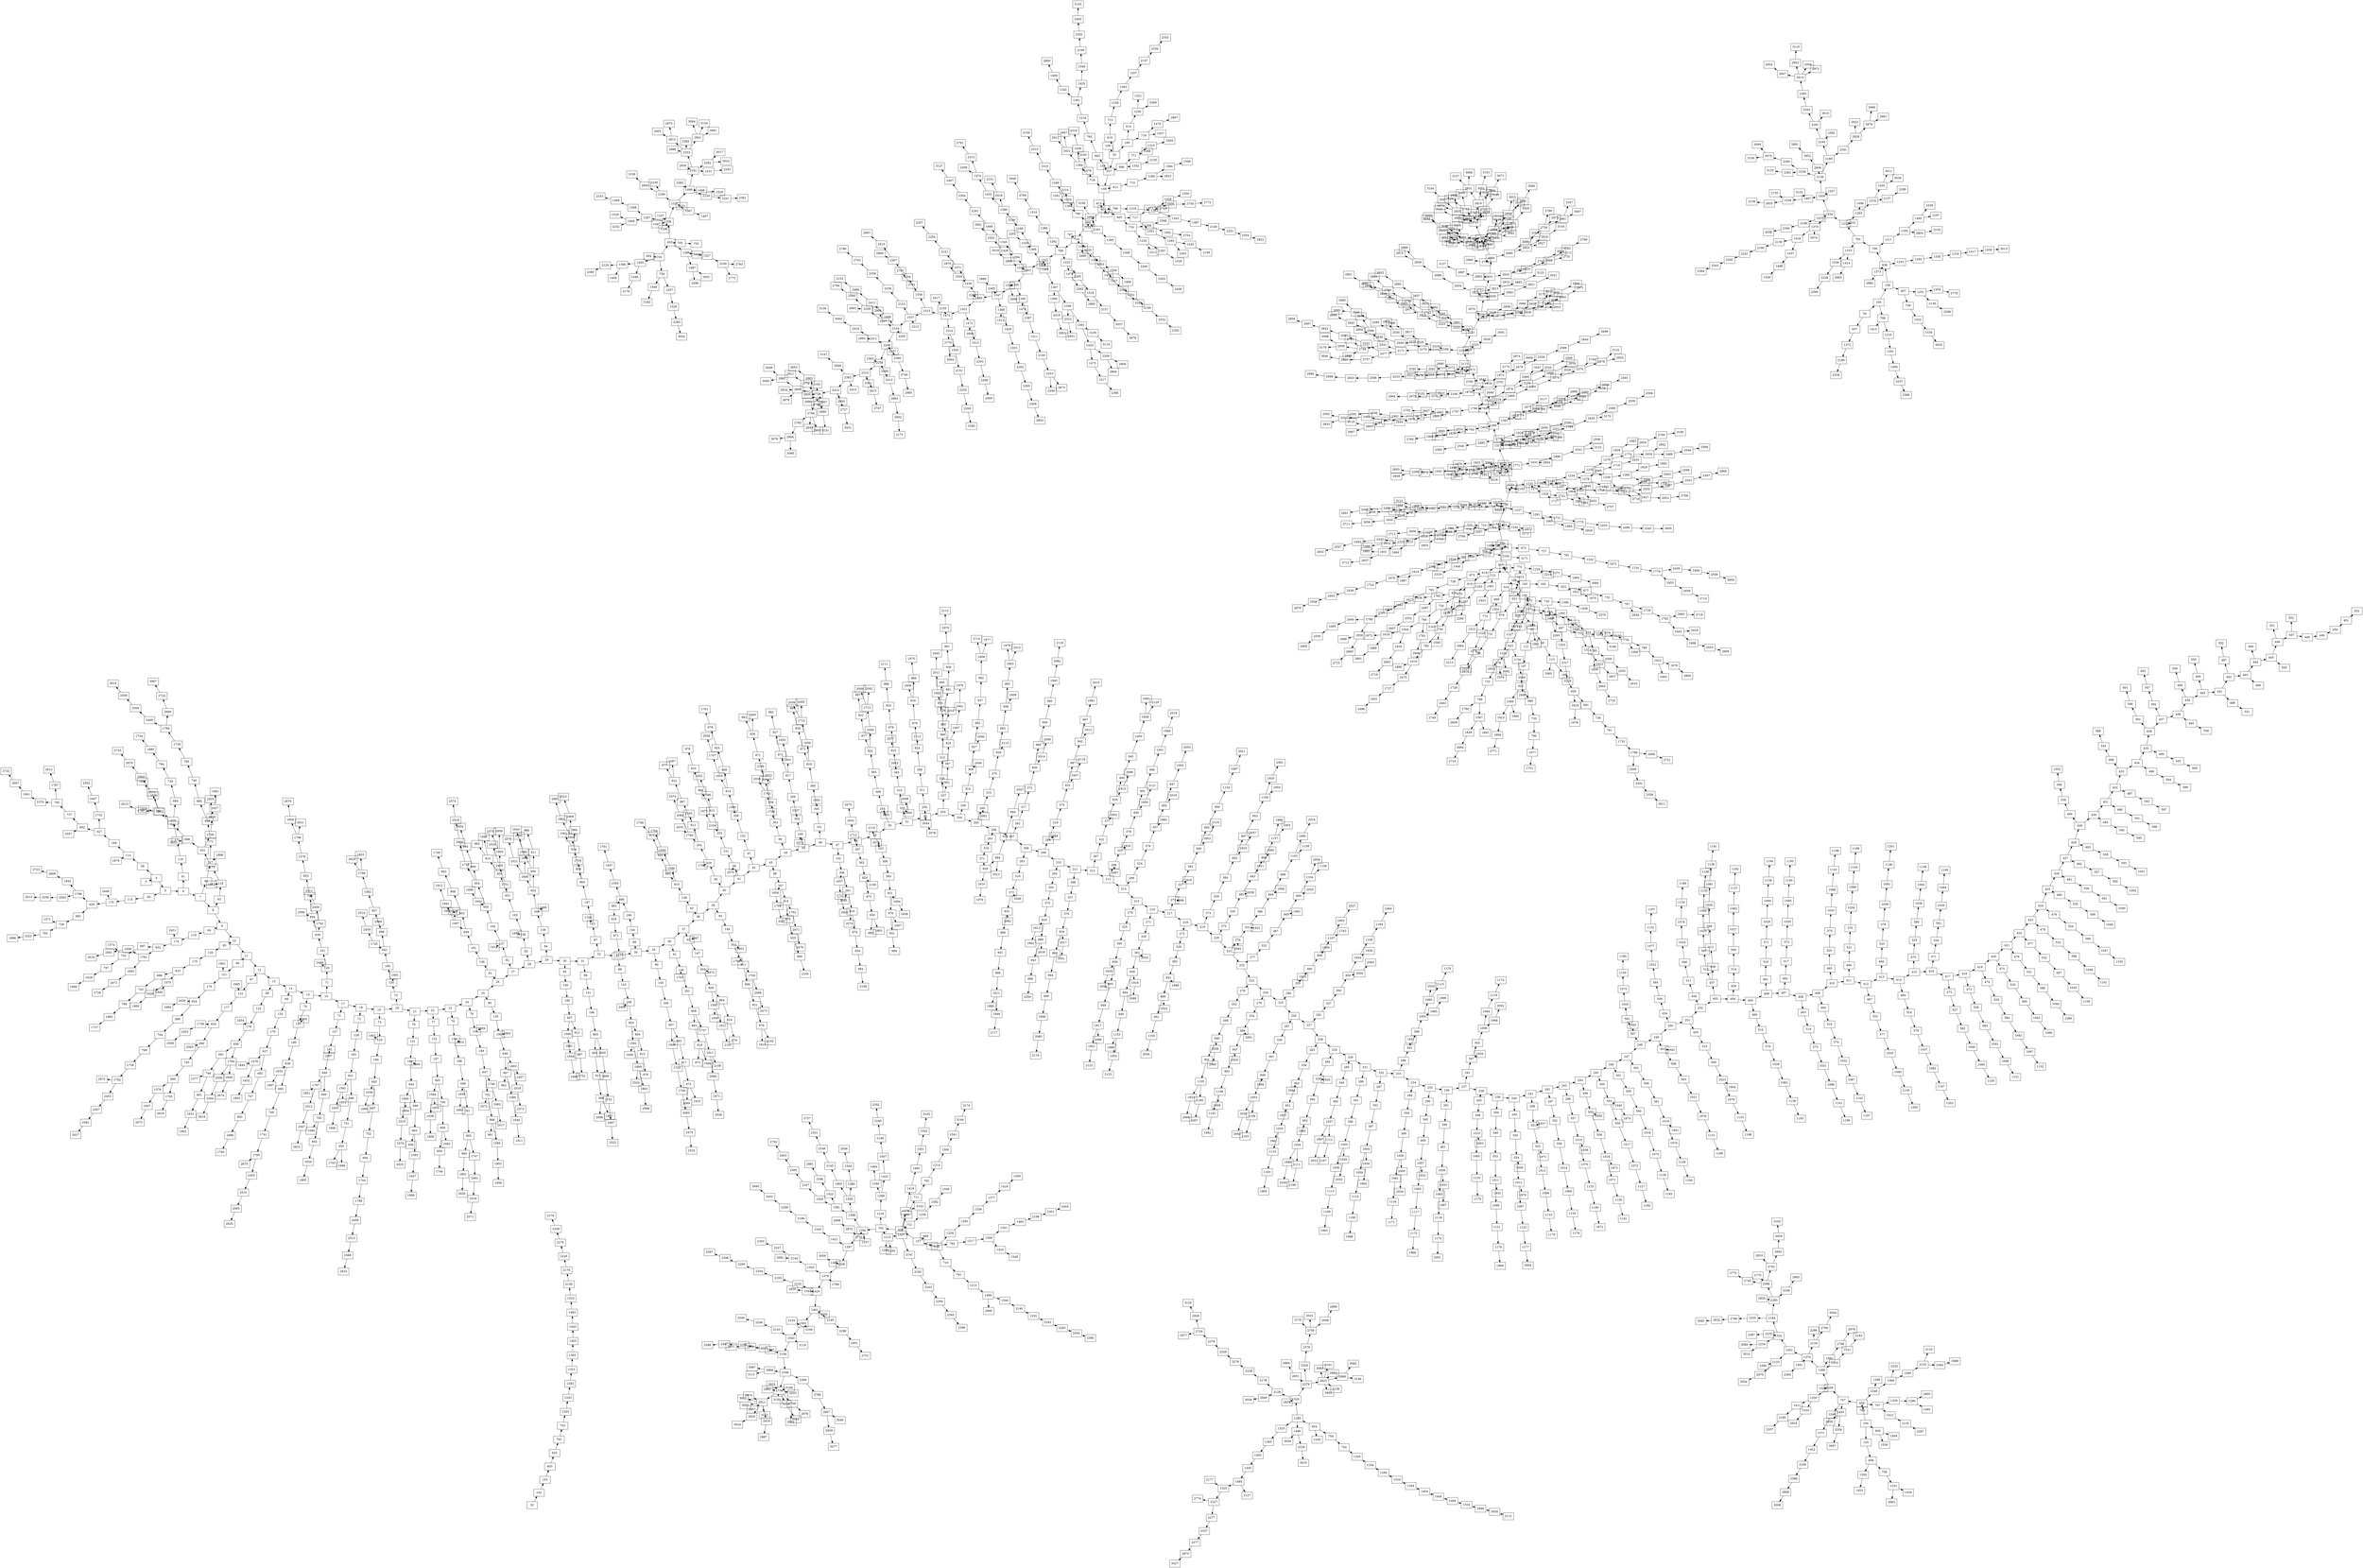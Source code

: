 digraph G {
    node [shape=box];
    graph [layout=neato];
"3" "56" "55" "157" "54" "104" "154" "654" "53""4""3" -> {"4"}
"57" "109" "108""56" -> {"57" "109" "108"}
"160" "107" "610" "106""55" -> { "160" "107" "610" "106"}
"661" "609" "659" "608""157" -> { "661" "609" "659" "608"}
"105" "657""54" -> { "105" "657"}
"155" "656" "605""104" -> { "155" "656" "605"}
"756" "655" "1205" "604""154" -> { "756" "655" "1205" "604"}
"1245" "1285" "704""654" -> { "1245" "1285" "704"}
"103""53" -> { "103"}
"5" "59""4" -> {"5" "59"}
"58" "112""57" -> {"58" "112"}
"110" "162" "161""109" -> {"110" "162" "161"}
"667" "1395""108" -> { "667" "1395"}
"719" "614""160" -> { "719" "614"}
"666" "159" "662" "158""107" -> { "666" "159" "662" "158"}
"713""610" -> { "713"}
"764""661" -> { "764"}
"712" "763" "660""609" -> { "712" "763" "660"}
"1254" "710""659" -> { "1254" "710"}
"156" "708""105" -> { "156" "708"}
"1372""657" -> { "1372"}
"606""155" -> { "606"}
"707" "757" "1248" "706""656" -> { "707" "757" "1248" "706"}
"1409" "1530""605" -> { "1409" "1530"}
"1207" "1449""756" -> { "1207" "1449"}
"1206" "1286" "705""655" -> { "1206" "1286" "705"}
"1366" "1446""1205" -> { "1366" "1446"}
"1486" "1526" "1325""1285" -> { "1486" "1526" "1325"}
"754""704" -> { "754"}
"153""103" -> { "153"}
"6" "60""5" -> {"6" "60"}
"114""59" -> { "114"}
"113""58" -> { "113"}
"167""112" -> { "167"}
"111" "165""110" -> {"111" "165"}
"163" "617" "616""162" -> {"163" "617" "616"}
"720" "615""161" -> { "720" "615"}
"772" "1353""667" -> { "772" "1353"}
"2212""1395" -> { "2212"}
"1437" "1479""719" -> { "1437" "1479"}
"1226""614" -> { "1226"}
"771" "1352""666" -> { "771" "1352"}
"718" "612" "611""159" -> { "718" "612" "611"}
"765""662" -> { "765"}
"1259""713" -> { "1259"}
"1217""764" -> { "1217"}
"1258""712" -> { "1258"}
"1216" "1256" "1215""763" -> { "1216" "1256" "1215"}
"711""660" -> { "711"}
"1295""1254" -> { "1295"}
"761""710" -> { "761"}
"658" "607""156" -> { "658" "607"}
"1413" "1210""708" -> { "1413" "1210"}
"2186""1372" -> { "2186"}
"1250" "758""606" -> { "1250" "758"}
"1412" "1209""707" -> { "1412" "1209"}
"1249" "1208" "1450""757" -> { "1249" "1208" "1450"}
"1369" "1288""1248" -> { "1369" "1288"}
"1328""1207" -> { "1328"}
"2182""1449" -> { "2182"}
"1247" "1287" "1327" "1447" "1246""1206" -> { "1247" "1287" "1327" "1447" "1246"}
"1487" "1527" "1326""1286" -> { "1487" "1527" "1326"}
"755""705" -> { "755"}
"2129" "1406""1366" -> { "2129" "1406"}
"2179""1446" -> { "2179"}
"3029" "2229""1486" -> { "3029" "2229"}
"2834" "2279" "2128""1526" -> { "2834" "2279" "2128"}
"1365""1325" -> { "1365"}
"1204""754" -> { "1204"}
"603""153" -> { "603"}
"7" "61""6" -> {"7" "61"}
"115""60" -> { "115"}
"1679" "169""114" -> {"1679" "169"}
"1895" "168""113" -> {"1895" "168"}
"625""167" -> { "625"}
"166""111" -> { "166"}
"623""165" -> { "623"}
"164" "621""163" -> {"164" "621"}
"618" "670" "669""617" -> {"618" "670" "669"}
"668""616" -> { "668"}
"1396" "1480""720" -> { "1396" "1480"}
"1227""615" -> { "1227"}
"1269" "1311""772" -> { "1269" "1311"}
"2317""1353" -> { "2317"}
"2867""1479" -> { "2867"}
"2369" "1521""1226" -> { "2369" "1521"}
"1268" "1310""771" -> { "1268" "1310"}
"2159""1352" -> { "2159"}
"1394" "1478""718" -> { "1394" "1478"}
"613" "665" "664" "766" "663""612" -> {"613" "665" "664" "766" "663"}
"714""611" -> { "714"}
"1218""765" -> { "1218"}
"1383""1259" -> { "1383"}
"1300""1217" -> { "1300"}
"1382""1258" -> { "1382"}
"1299""1216" -> { "1299"}
"1257" "1298" "1297" "2732""1256" -> {"1257" "1298" "1297" "2732"}
"1337" "1296" "1255""1215" -> { "1337" "1296" "1255"}
"762""711" -> { "762"}
"1336""1295" -> { "1336"}
"1213""761" -> { "1213"}
"1253" "709" "1373""658" -> { "1253" "709" "1373"}
"1251" "759""607" -> { "1251" "759"}
"1291""1210" -> { "1291"}
"2338""2186" -> { "2338"}
"1453""1250" -> { "1453"}
"1331""758" -> { "1331"}
"2135""1412" -> { "2135"}
"1290""1209" -> { "1290"}
"1371""1249" -> { "1371"}
"1330" "1289" "1329""1208" -> { "1330" "1289" "1329"}
"2859" "2334""1450" -> { "2859" "2334"}
"2233" "1490""1369" -> { "2233" "1490"}
"2283""1328" -> { "2283"}
"1368" "1408""1287" -> { "1368" "1408"}
"2131" "1448" "2180" "1367""1327" -> { "2131" "1448" "2180" "1367"}
"2280" "3001""1487" -> { "2280" "3001"}
"2330""1527" -> { "2330"}
"2380""2129" -> { "2380"}
"3016""2229" -> { "3016"}
"2851" "2823" "2329""2279" -> { "2851" "2823" "2329"}
"2940" "2178""2128" -> { "2940" "2178"}
"1405""1365" -> { "1405"}
"1244""1204" -> { "1244"}
"653""603" -> { "653"}
"8" "62""7" -> {"8" "62"}
"116""61" -> { "116"}
"170""115" -> { "170"}
"627""169" -> { "627"}
"626""168" -> { "626"}
"1569" "680""625" -> {"1569" "680"}
"2445" "624""166" -> {"2445" "624"}
"1730" "678""623" -> {"1730" "678"}
"622""164" -> { "622"}
"1566" "676""621" -> {"1566" "676"}
"619" "673""618" -> {"619" "673"}
"671" "723" "722""670" -> {"671" "723" "722"}
"774" "721""669" -> { "774" "721"}
"773" "1354""668" -> { "773" "1354"}
"1438""1396" -> { "1438"}
"2265""1480" -> { "2265"}
"1522""1227" -> { "1522"}
"2160" "3148""1269" -> { "2160" "3148"}
"2422""1311" -> { "2422"}
"3128""2317" -> { "3128"}
"2264""1310" -> { "2264"}
"2421" "1436""1394" -> { "2421" "1436"}
"3165""1478" -> { "3165"}
"770" "717""665" -> { "770" "717"}
"769" "716" "1261" "715""664" -> { "769" "716" "1261" "715"}
"1219""766" -> { "1219"}
"1260""714" -> { "1260"}
"1301""1218" -> { "1301"}
"1507""1383" -> { "1507"}
"1424" "1341""1300" -> { "1424" "1341"}
"1506""1382" -> { "1506"}
"1423" "1340""1299" -> { "1423" "1340"}
"1381" "1339""1298" -> { "1381" "1339"}
"1421" "1338""1297" -> { "1421" "1338"}
"2872""2732" -> { "2872"}
"1378" "2141""1337" -> { "1378" "2141"}
"1214""762" -> { "1214"}
"1377""1336" -> { "1377"}
"1499""1213" -> { "1499"}
"1294""1253" -> { "1294"}
"760" "1211""709" -> { "760" "1211"}
"2885""1373" -> { "2885"}
"1454" "2136""1251" -> { "1454" "2136"}
"1332""759" -> { "1332"}
"1494""1291" -> { "1494"}
"1534" "3063""1331" -> { "1534" "3063"}
"2287""2135" -> { "2287"}
"1493" "2905""1290" -> { "1493" "2905"}
"1452""1371" -> { "1452"}
"1533" "1411""1330" -> { "1533" "1411"}
"1492" "1370" "1410""1289" -> { "1492" "1370" "1410"}
"3097""2334" -> { "3097"}
"2132""1490" -> { "2132"}
"3052""2283" -> { "3052"}
"1489""1368" -> { "1489"}
"2232" "1529""1408" -> { "2232" "1529"}
"2383" "2181" "2130" "1488""1448" -> { "2383" "2181" "2130" "1488"}
"2843" "2230""2180" -> { "2843" "2230"}
"1407""1367" -> { "1407"}
"2793" "2773""2330" -> { "2793" "2773"}
"2884""2851" -> { "2884"}
"3161" "2969" "2984" "3083" "2942" "3139""2823" -> { "3161" "2969" "2984" "3083" "2942" "3139"}
"2379""2329" -> { "2379"}
"3039""2940" -> { "3039"}
"2228""2178" -> { "2228"}
"1445""1405" -> { "1445"}
"1284""1244" -> { "1284"}
"703""653" -> { "703"}
"9" "63""8" -> {"9" "63"}
"117""62" -> { "117"}
"171""116" -> { "171"}
"2448" "628""170" -> {"2448" "628"}
"1733" "682""627" -> {"1733" "682"}
"1624" "681""626" -> {"1624" "681"}
"1840" "1623""1569" -> {"1840" "1623"}
"735""680" -> { "735"}
"1785" "679""624" -> {"1785" "679"}
"2444""1730" -> { "2444"}
"2554" "733""678" -> {"2554" "733"}
"1621" "677""622" -> {"1621" "677"}
"1837" "1620""1566" -> {"1837" "1620"}
"731""676" -> { "731"}
"620" "674""619" -> {"620" "674"}
"728""673" -> { "728"}
"672" "726""671" -> {"672" "726"}
"724" "776" "775""723" -> {"724" "776" "775"}
"1356" "1482""722" -> { "1356" "1482"}
"1229" "1313""774" -> { "1229" "1313"}
"1355" "1481""721" -> { "1355" "1481"}
"1228" "1312""773" -> { "1228" "1312"}
"2370""1438" -> { "2370"}
"2935" "3092""1522" -> { "2935" "3092"}
"2837""2422" -> { "2837"}
"2947" "3012""2421" -> { "2947" "3012"}
"2316""1436" -> { "2316"}
"1225" "1309""770" -> { "1225" "1309"}
"1351" "1477""717" -> { "1351" "1477"}
"1224" "1308""769" -> { "1224" "1308"}
"1350" "768" "1220" "767""716" -> { "1350" "768" "1220" "767"}
"1385" "2966""1261" -> { "1385" "2966"}
"1302""1219" -> { "1302"}
"1384" "2923""1260" -> { "1384" "2923"}
"1425" "1342""1301" -> { "1425" "1342"}
"2147""1507" -> { "2147"}
"1548""1424" -> { "1548"}
"1465""1341" -> { "1465"}
"1547""1423" -> { "1547"}
"1464""1340" -> { "1464"}
"1505" "1422""1381" -> { "1505" "1422"}
"1463" "1380""1339" -> { "1463" "1380"}
"1545""1421" -> { "1545"}
"1462" "1379""1338" -> { "1462" "1379"}
"2898""2872" -> { "2898"}
"1419" "3142""1378" -> { "1419" "3142"}
"2192""2141" -> { "2192"}
"1500""1214" -> { "1500"}
"1418""1377" -> { "1418"}
"1540" "2990""1499" -> { "1540" "2990"}
"1335""1294" -> { "1335"}
"1212" "1333""760" -> { "1212" "1333"}
"1292""1211" -> { "1292"}
"2778""1454" -> { "2778"}
"2288""2136" -> { "2288"}
"1535""1332" -> { "1535"}
"2237""1494" -> { "2237"}
"2236""1452" -> { "2236"}
"2818""1533" -> { "2818"}
"2185""1411" -> { "2185"}
"2788""1492" -> { "2788"}
"2134" "1451" "1491""1370" -> { "2134" "1451" "1491"}
"1531""1410" -> { "1531"}
"3133" "2384""2132" -> { "3133" "2384"}
"2333""1489" -> { "2333"}
"2282" "2332" "2930" "2231""2181" -> { "2282" "2332" "2930" "2231"}
"2331""2130" -> { "2331"}
"1528""1488" -> { "1528"}
"3158""2843" -> { "3158"}
"3146" "3082""2969" -> { "3146" "3082"}
"2756""2379" -> { "2756"}
"2278""2228" -> { "2278"}
"1485""1445" -> { "1485"}
"1324""1284" -> { "1324"}
"753""703" -> { "753"}
"10" "64""9" -> {"10" "64"}
"118""63" -> { "118"}
"1898" "172""117" -> {"1898" "172"}
"629""171" -> { "629"}
"1788" "683""628" -> {"1788" "683"}
"2447""1733" -> { "2447"}
"2557" "737""682" -> {"2557" "737"}
"1678""1624" -> { "1678"}
"736""681" -> { "736"}
"1894""1623" -> {"1894"}
"790""735" -> { "790"}
"2500" "1839""1785" -> {"2500" "1839"}
"734""679" -> { "734"}
"2499""2444" -> { "2499"}
"788""733" -> { "788"}
"1675""1621" -> { "1675"}
"732""677" -> { "732"}
"1891""1620" -> {"1891"}
"786""731" -> { "786"}
"1782" "675""620" -> {"1782" "675"}
"2551" "729""674" -> {"2551" "729"}
"783""728" -> { "783"}
"727""672" -> { "727"}
"781""726" -> { "781"}
"725" "779""724" -> {"725" "779"}
"777" "1231" "1315""776" -> {"777" "1231" "1315"}
"1230" "1314""775" -> { "1230" "1314"}
"2162" "1398""1356" -> { "2162" "1398"}
"2214" "1271""1229" -> { "2214" "1271"}
"2371""1313" -> { "2371"}
"1397""1355" -> { "1397"}
"2423""1481" -> { "2423"}
"1270""1228" -> { "1270"}
"1864""1312" -> { "1864"}
"2211" "1267""1225" -> { "2211" "1267"}
"1562" "2368""1309" -> { "1562" "2368"}
"1393""1351" -> { "1393"}
"2420" "2763""1477" -> { "2420" "2763"}
"1266""1224" -> { "1266"}
"1561" "2210""1308" -> { "1561" "2210"}
"2989" "1392""1350" -> { "2989" "1392"}
"1223" "1221" "1262""768" -> { "1223" "1221" "1262"}
"1303""1220" -> { "1303"}
"1509""1385" -> { "1509"}
"3108""2966" -> { "3108"}
"1426" "1343""1302" -> { "1426" "1343"}
"1508""1384" -> { "1508"}
"1549""1425" -> { "1549"}
"1466""1342" -> { "1466"}
"2250""2147" -> { "2250"}
"2198""1465" -> { "2198"}
"2146""1547" -> { "2146"}
"2197""1505" -> { "2197"}
"1546""1422" -> { "1546"}
"2145""1463" -> { "2145"}
"1504""1380" -> { "1504"}
"2196""1545" -> { "2196"}
"3056""1462" -> { "3056"}
"1503" "1420" "2789""1379" -> { "1503" "1420" "2789"}
"1460""1419" -> { "1460"}
"2243""2192" -> { "2243"}
"1541""1500" -> { "1541"}
"1459""1418" -> { "1459"}
"2140""1540" -> { "2140"}
"1376""1335" -> { "1376"}
"1334" "1293" "1252""1212" -> { "1334" "1293" "1252"}
"1536" "1414""1333" -> { "1536" "1414"}
"1495" "2805""1292" -> { "1495" "2805"}
"3035""1535" -> { "3035"}
"2389""2237" -> { "2389"}
"2388""2236" -> { "2388"}
"2337""2185" -> { "2337"}
"2979""2788" -> { "2979"}
"2766" "2286""2134" -> { "2766" "2286"}
"1532" "2133""1451" -> { "1532" "2133"}
"2284""1491" -> { "2284"}
"2183""1531" -> { "2183"}
"3088""2384" -> { "3088"}
"3022" "3017""2282" -> { "3022" "3017"}
"2986" "2841" "2815" "2382""2332" -> { "2986" "2841" "2815" "2382"}
"2281""2231" -> { "2281"}
"2381""2331" -> { "2381"}
"3178" "2848" "3023""2756" -> { "3178" "2848" "3023"}
"2328""2278" -> { "2328"}
"1525" "2127""1485" -> { "1525" "2127"}
"1364""1324" -> { "1364"}
"1203""753" -> { "1203"}
"11" "65""10" -> {"11" "65"}
"119""64" -> { "119"}
"1682" "173""118" -> {"1682" "173"}
"630""172" -> { "630"}
"1572" "684""629" -> {"1572" "684"}
"2503" "1842""1788" -> {"2503" "1842"}
"738""683" -> { "738"}
"2502""2447" -> { "2502"}
"792""737" -> { "792"}
"791""736" -> { "791"}
"2771""1894" -> {"2771"}
"1677""790" -> { "1677"}
"2555""2500" -> { "2555"}
"2665""1839" -> {"2665"}
"1568" "789""734" -> {"1568" "789"}
"1784" "1567""788" -> {"1784" "1567"}
"787""732" -> { "787"}
"1674""786" -> { "1674"}
"2497" "1836""1782" -> {"2497" "1836"}
"730""675" -> { "730"}
"784""729" -> { "784"}
"1617""783" -> { "1617"}
"782""727" -> { "782"}
"1241""781" -> { "1241"}
"780""725" -> { "780"}
"1239""779" -> { "1239"}
"778" "1237""777" -> {"778" "1237"}
"1232" "1274" "1273""1231" -> {"1232" "1274" "1273"}
"2425" "1357""1315" -> { "2425" "1357"}
"2372" "1272""1230" -> { "2372" "1272"}
"2267""1314" -> { "2267"}
"3171""2162" -> { "3171"}
"2424" "1440""1398" -> { "2424" "1440"}
"1865""1271" -> { "1865"}
"2266" "1439""1397" -> { "2266" "1439"}
"2318""1270" -> { "2318"}
"2213""1864" -> { "2213"}
"1520""1267" -> { "1520"}
"2754""1562" -> { "2754"}
"2263" "1435""1393" -> { "2263" "1435"}
"2734""2420" -> { "2734"}
"1519""1266" -> { "1519"}
"1434""1392" -> { "1434"}
"1476" "1265""1223" -> { "1476" "1265"}
"1222" "1264" "1263""1221" -> {"1222" "1264" "1263"}
"1386""1262" -> { "1386"}
"1427" "1344""1303" -> { "1427" "1344"}
"2200""1509" -> { "2200"}
"1550""1426" -> { "1550"}
"1467""1343" -> { "1467"}
"2199""1549" -> { "2199"}
"2800""1466" -> { "2800"}
"2353""2250" -> { "2353"}
"2301""2198" -> { "2301"}
"2249""2146" -> { "2249"}
"2300""2197" -> { "2300"}
"2881""1546" -> { "2881"}
"2248""2145" -> { "2248"}
"2936""1504" -> { "2936"}
"2299""2196" -> { "2299"}
"2144""1503" -> { "2144"}
"1544" "1461" "2142""1420" -> { "1544" "1461" "2142"}
"1501""1460" -> { "1501"}
"2294""2243" -> { "2294"}
"3144""1541" -> { "3144"}
"2191""2140" -> { "2191"}
"1417""1376" -> { "1417"}
"1375" "1456" "1415""1334" -> { "1375" "1456" "1415"}
"1496" "1374""1293" -> { "1496" "1374"}
"2238""1536" -> { "2238"}
"2965""1414" -> { "2965"}
"2187" "2339""1495" -> { "2187" "2339"}
"3135""2805" -> { "3135"}
"2808""2388" -> { "2808"}
"3044""2766" -> { "3044"}
"2235" "2184" "2234""1532" -> { "2235" "2184" "2234"}
"2975" "2385""2133" -> { "2975" "2385"}
"3134" "3094" "3061""2841" -> { "3134" "3094" "3061"}
"2970" "2955""2815" -> { "2970" "2955"}
"2889""2848" -> { "2889"}
"2378""2328" -> { "2378"}
"2227" "2177""1525" -> { "2227" "2177"}
"1404""1364" -> { "1404"}
"1243""1203" -> { "1243"}
"12" "66""11" -> {"12" "66"}
"120""65" -> { "120"}
"174""119" -> { "174"}
"631""173" -> { "631"}
"1627" "685""630" -> {"1627" "685"}
"1843" "1626""1572" -> {"1843" "1626"}
"739""684" -> { "739"}
"2558""2503" -> { "2558"}
"2668""1842" -> {"2668"}
"1571" "793""738" -> {"1571" "793"}
"1787" "1570""792" -> {"1787" "1570"}
"1732""791" -> { "1732"}
"1731""1677" -> { "1731"}
"2610""2555" -> { "2610"}
"2720""2665" -> { "2720"}
"1622""789" -> { "1622"}
"2609""1784" -> {"2609"}
"1838" "1892""1567" -> {"1838" "1892"}
"2858" "1729""787" -> {"2858" "1729"}
"1728""1674" -> { "1728"}
"2552""2497" -> { "2552"}
"2662""1836" -> {"2662"}
"1565" "785""730" -> {"1565" "785"}
"1781" "1564""784" -> {"1781" "1564"}
"1726""1617" -> {"1726"}
"1242""782" -> { "1242"}
"1616""1241" -> { "1616"}
"1778" "1240""780" -> {"1778" "1240"}
"1723" "1614""1239" -> {"1723" "1614"}
"1238""778" -> { "1238"}
"1281""1237" -> { "1281"}
"1233" "1276""1232" -> {"1233" "1276"}
"1275" "1317" "1316""1274" -> {"1275" "1317" "1316"}
"2163""1273" -> { "2163"}
"2320" "1399""1357" -> { "2320" "1399"}
"2760""2267" -> { "2760"}
"2769""2424" -> { "2769"}
"2319""1440" -> { "2319"}
"3084""1865" -> { "3084"}
"2161""1439" -> { "2161"}
"2158""1435" -> { "2158"}
"2772""2734" -> { "2772"}
"2315""1519" -> { "2315"}
"2367""1434" -> { "2367"}
"2262""1476" -> { "2262"}
"1518""1265" -> { "1518"}
"1307" "1306""1264" -> { "1307" "1306"}
"1516" "1305" "1304""1263" -> { "1516" "1305" "1304"}
"1510""1386" -> { "1510"}
"1551""1427" -> { "1551"}
"1468""1344" -> { "1468"}
"2303""2200" -> { "2303"}
"2148""1467" -> { "2148"}
"2302""2199" -> { "2302"}
"2404""2301" -> { "2404"}
"2352""2249" -> { "2352"}
"2403""2300" -> { "2403"}
"2351""2248" -> { "2351"}
"2402""2299" -> { "2402"}
"2247" "3081""2144" -> { "2247" "3081"}
"2820""1544" -> { "2820"}
"2195" "1502" "3030""1461" -> { "2195" "1502" "3030"}
"2193""2142" -> { "2193"}
"1542""1501" -> { "1542"}
"2345""2294" -> { "2345"}
"3174""3144" -> { "3174"}
"2242""2191" -> { "2242"}
"1458""1417" -> { "1458"}
"1416" "3074""1375" -> { "1416" "3074"}
"1497" "2138" "1537""1456" -> { "1497" "2138" "1537"}
"2188""1415" -> { "2188"}
"2137" "1455""1374" -> { "2137" "1455"}
"2390""2238" -> { "2390"}
"3008""2808" -> { "3008"}
"2387""2235" -> { "2387"}
"2285" "2335""2184" -> { "2285" "2335"}
"3014" "3089""2234" -> { "3014" "3089"}
"3054""2975" -> { "3054"}
"2729""2378" -> { "2729"}
"2774" "2277""2227" -> { "2774" "2277"}
"1444""1404" -> { "1444"}
"1283""1243" -> { "1283"}
"13" "67""12" -> {"13" "67"}
"121""66" -> { "121"}
"175""120" -> { "175"}
"2451" "632""174" -> {"2451" "632"}
"1736" "686""631" -> {"1736" "686"}
"1681""1627" -> { "1681"}
"740""685" -> { "740"}
"1897""1626" -> {"1897"}
"794""739" -> { "794"}
"2613""2558" -> { "2613"}
"2723""2668" -> { "2723"}
"1625""793" -> { "1625"}
"2612""1787" -> {"2612"}
"1841""1570" -> {"1841"}
"1786""1732" -> { "1786"}
"1893" "1676""1622" -> {"1893" "1676"}
"2664""1838" -> {"2664"}
"1783""1729" -> { "1783"}
"2442""1728" -> { "2442"}
"2607""2552" -> { "2607"}
"2717""2662" -> { "2717"}
"1619""785" -> { "1619"}
"2606""1781" -> {"2606"}
"1835" "1618""1564" -> {"1835" "1618"}
"1780""1726" -> { "1780"}
"1671""1242" -> { "1671"}
"1887" "1670""1616" -> {"1887" "1670"}
"2603""1778" -> {"2603"}
"2658" "1615""1240" -> {"2658" "1615"}
"1777""1614" -> {"1777"}
"1282""1238" -> { "1282"}
"1667" "1721""1281" -> {"1667" "1721"}
"1234" "1277""1233" -> {"1234" "1277"}
"1826" "1320""1276" -> {"1826" "1320"}
"1771" "1319""1275" -> {"1771" "1319"}
"1318" "1360" "1359""1317" -> {"1318" "1360" "1359"}
"3060" "1358""1316" -> { "3060" "1358"}
"1441""1399" -> { "1441"}
"3159""2315" -> { "3159"}
"3163""2367" -> { "3163"}
"2985""2262" -> { "2985"}
"2157""1518" -> { "2157"}
"1560" "1349""1307" -> { "1560" "1349"}
"1559" "1348""1306" -> { "1559" "1348"}
"2880""1516" -> { "2880"}
"1558" "1347" "1346""1305" -> { "1558" "1347" "1346"}
"1428" "1345""1304" -> { "1428" "1345"}
"2764""1510" -> { "2764"}
"2149""1551" -> { "2149"}
"2406""2303" -> { "2406"}
"2251""2148" -> { "2251"}
"2405""2302" -> { "2405"}
"2750""2403" -> { "2750"}
"2737""2351" -> { "2737"}
"2840""2402" -> { "2840"}
"2350""2247" -> { "2350"}
"2298""2195" -> { "2298"}
"3106" "1543""1502" -> { "3106" "1543"}
"2244""2193" -> { "2244"}
"3162""1542" -> { "3162"}
"2396""2345" -> { "2396"}
"2293""2242" -> { "2293"}
"3013""1458" -> { "3013"}
"1457" "2139""1416" -> { "1457" "2139"}
"1538" "3124""1497" -> { "1538" "3124"}
"2836" "2189" "2239""2138" -> { "2836" "2189" "2239"}
"2340""2188" -> { "2340"}
"2289""2137" -> { "2289"}
"3036" "3011""1455" -> { "3036" "3011"}
"2336" "2386" "2826""2285" -> { "2336" "2386" "2826"}
"2796""2335" -> { "2796"}
"2977" "2926""2729" -> { "2977" "2926"}
"2327""2277" -> { "2327"}
"1484""1444" -> { "1484"}
"1323""1283" -> { "1323"}
"14" "68""13" -> {"14" "68"}
"122""67" -> { "122"}
"1901" "176""121" -> {"1901" "176"}
"633""175" -> { "633"}
"1791" "687""632" -> {"1791" "687"}
"2450""1736" -> { "2450"}
"2560" "741""686" -> {"2560" "741"}
"795""740" -> { "795"}
"1680""794" -> { "1680"}
"1896""1625" -> {"1896"}
"2667""1841" -> {"2667"}
"2446" "2666""1786" -> {"2446" "2666"}
"2994""1676" -> {"2994"}
"2719""2664" -> { "2719"}
"2443" "2663""1783" -> {"2443" "2663"}
"2748""2442" -> {"2748"}
"1890" "1673""1619" -> {"1890" "1673"}
"2661""1835" -> {"2661"}
"1889" "1672""1618" -> {"1889" "1672"}
"2440" "1834""1780" -> {"2440" "1834"}
"1725""1671" -> { "1725"}
"1724""1670" -> { "1724"}
"2713""2658" -> { "2713"}
"1832" "1669""1615" -> {"1832" "1669"}
"2437" "1831""1777" -> {"2437" "1831"}
"1668" "1776""1282" -> {"1668" "1776"}
"1884""1667" -> {"1884"}
"1775""1721" -> { "1775"}
"1235" "1278""1234" -> {"1235" "1278"}
"1664" "1321""1277" -> {"1664" "1321"}
"1880""1826" -> { "1880"}
"2741" "1717""1320" -> {"2741" "1717"}
"2431" "2651""1771" -> {"2431" "2651"}
"1825" "1716""1319" -> {"1825" "1716"}
"1770" "1362""1318" -> {"1770" "1362"}
"1361" "1765" "1402""1360" -> {"1361" "1765" "1402"}
"2374" "1401""1359" -> { "2374" "1401"}
"1815" "1400""1358" -> { "1815" "1400"}
"1814""1441" -> { "1814"}
"3037""2157" -> { "3037"}
"2419""1560" -> { "2419"}
"2314" "1391""1349" -> { "2314" "1391"}
"2261""1559" -> { "2261"}
"2156" "1390""1348" -> { "2156" "1390"}
"3019""2880" -> { "3019"}
"3096""1558" -> { "3096"}
"2365" "1389" "1388""1347" -> { "2365" "1389" "1388"}
"1470" "1387""1346" -> { "1470" "1387"}
"1552""1428" -> { "1552"}
"1469""1345" -> { "1469"}
"2948""2764" -> { "2948"}
"2252""2149" -> { "2252"}
"2354""2251" -> { "2354"}
"3143""2405" -> { "3143"}
"2401""2298" -> { "2401"}
"3155""3106" -> { "3155"}
"2143" "2194" "3118""1543" -> { "2143" "2194" "3118"}
"2295""2244" -> { "2295"}
"2344""2293" -> { "2344"}
"1498""1457" -> { "1498"}
"2190""2139" -> { "2190"}
"2825" "2735""1538" -> { "2825" "2735"}
"2852""2836" -> { "2852"}
"2240" "2341""2189" -> { "2240" "2341"}
"2290" "2391""2239" -> { "2290" "2391"}
"3038""2340" -> { "3038"}
"2863""2336" -> { "2863"}
"2745" "2762" "2770""2386" -> { "2745" "2762" "2770"}
"2832""2796" -> { "2832"}
"3126""2926" -> { "3126"}
"2377""2327" -> { "2377"}
"1524""1484" -> { "1524"}
"1363""1323" -> { "1363"}
"15" "69""14" -> {"15" "69"}
"123""68" -> { "123"}
"1685" "177""122" -> {"1685" "177"}
"634""176" -> { "634"}
"1575" "688""633" -> {"1575" "688"}
"2506" "1845""1791" -> {"2506" "1845"}
"742""687" -> { "742"}
"2505""2450" -> { "2505"}
"796""741" -> { "796"}
"1735""795" -> { "1735"}
"1734""1680" -> { "1734"}
"2722""2667" -> { "2722"}
"2501""2446" -> { "2501"}
"2721""2666" -> { "2721"}
"2918" "2498""2443" -> {"2918" "2498"}
"2718""2663" -> { "2718"}
"1727""1673" -> { "1727"}
"2716""2661" -> { "2716"}
"2861""1889" -> {"2861"}
"2495""2440" -> { "2495"}
"2660" "1888""1834" -> {"2660" "1888"}
"1779""1725" -> { "1779"}
"2438""1724" -> { "2438"}
"1886""1832" -> { "1886"}
"2492""2437" -> { "2492"}
"2657" "1885""1831" -> {"2657" "1885"}
"3121" "1722""1668" -> {"3121" "1722"}
"2491" "1830""1776" -> {"2491" "1830"}
"2829""1884" -> { "2829"}
"2435""1775" -> {"2435"}
"1236" "1279""1235" -> {"1236" "1279"}
"1665" "1322""1278" -> {"1665" "1322"}
"1881" "2846""1664" -> {"1881" "2846"}
"1718" "2652""1321" -> {"1718" "2652"}
"2992""2741" -> { "2992"}
"2854" "2486""2431" -> {"2854" "2486"}
"2706""2651" -> { "2706"}
"1879""1825" -> { "1879"}
"2941" "2430""1716" -> {"2941" "2430"}
"2485" "1824""1770" -> {"2485" "1824"}
"1878" "1715""1362" -> {"1878" "1715"}
"1823" "1714""1361" -> {"1823" "1714"}
"1766" "1818" "1817""1765" -> {"1766" "1818" "1817"}
"1764""1402" -> { "1764"}
"2677""2374" -> { "2677"}
"2269" "2164""1401" -> { "2269" "2164"}
"2216" "1867""1815" -> { "2216" "1867"}
"1442""1400" -> { "1442"}
"2215" "1866""1814" -> { "2215" "1866"}
"3078""3037" -> { "3078"}
"2853""2419" -> { "2853"}
"2931""2314" -> { "2931"}
"3105" "1433""1391" -> { "3105" "1433"}
"2418" "1432""1390" -> { "2418" "1432"}
"2980""2365" -> { "2980"}
"2260" "1431" "1430""1389" -> { "2260" "1431" "1430"}
"1512" "1429""1388" -> { "1512" "1429"}
"1511""1387" -> { "1511"}
"2901""1552" -> { "2901"}
"2201""1469" -> { "2201"}
"2355""2252" -> { "2355"}
"2822""2354" -> { "2822"}
"2751""2401" -> { "2751"}
"2246""2143" -> { "2246"}
"2297" "2348" "2245""2194" -> { "2297" "2348" "2245"}
"2346""2295" -> { "2346"}
"2395""2344" -> { "2395"}
"1539""1498" -> { "1539"}
"2241""2190" -> { "2241"}
"3138""2825" -> { "3138"}
"2891""2852" -> { "2891"}
"2291" "2392""2240" -> { "2291" "2392"}
"2828""2341" -> { "2828"}
"3075""2290" -> { "3075"}
"3125""2391" -> { "3125"}
"2775""2745" -> { "2775"}
"2945" "2810""2762" -> { "2945" "2810"}
"3093""2832" -> { "3093"}
"2875""2377" -> { "2875"}
"2946""1524" -> { "2946"}
"1403""1363" -> { "1403"}
"16" "70""15" -> {"16" "70"}
"124""69" -> { "124"}
"178""123" -> { "178"}
"635""177" -> { "635"}
"1630" "689""634" -> {"1630" "689"}
"1846" "1629""1575" -> {"1846" "1629"}
"743""688" -> { "743"}
"2561""2506" -> { "2561"}
"2671""1845" -> {"2671"}
"1574" "797""742" -> {"1574" "797"}
"1790" "1573""796" -> {"1790" "1573"}
"1789""1735" -> { "1789"}
"2556""2501" -> { "2556"}
"2553""2498" -> { "2553"}
"2441""1727" -> { "2441"}
"2550""2495" -> { "2550"}
"2715""2660" -> { "2715"}
"2439" "1833""1779" -> {"2439" "1833"}
"2493""2438" -> { "2493"}
"2547""2492" -> { "2547"}
"2712""2657" -> { "2712"}
"2436""1722" -> { "2436"}
"2546""2491" -> { "2546"}
"2656""1830" -> {"2656"}
"2490""2435" -> { "2490"}
"2655" "1280""1236" -> {"2655" "1280"}
"1774" "1828""1279" -> {"1774" "1828"}
"1719""1665" -> { "1719"}
"1773""1322" -> {"1773"}
"1772""1718" -> { "1772"}
"2707""2652" -> { "2707"}
"2541""2486" -> { "2541"}
"3043""2706" -> { "3043"}
"2540""2485" -> { "2540"}
"2650""1824" -> {"2650"}
"1769""1715" -> { "1769"}
"2649""1823" -> {"2649"}
"1877" "1768""1714" -> {"1877" "1768"}
"1767" "1820""1766" -> {"1767" "1820"}
"1819" "1871" "1870""1818" -> {"1819" "1871" "1870"}
"2218" "1869""1817" -> { "2218" "1869"}
"2322" "1816""1764" -> { "2322" "1816"}
"2897""2677" -> { "2897"}
"3168" "2321""2164" -> { "3168" "2321"}
"2373" "2268""1442" -> { "2373" "2268"}
"3114""3105" -> { "3114"}
"2209" "1475""1433" -> { "2209" "1475"}
"3151""2418" -> { "3151"}
"1474""1432" -> { "1474"}
"1473" "1472""1431" -> { "1473" "1472"}
"1554" "1471""1430" -> { "1554" "1471"}
"1553""1429" -> { "1553"}
"2150""1511" -> { "2150"}
"2304""2201" -> { "2304"}
"2349""2246" -> { "2349"}
"2400""2297" -> { "2400"}
"2868" "2736" "2399""2348" -> { "2868" "2736" "2399"}
"2296""2245" -> { "2296"}
"2397""2346" -> { "2397"}
"2292""2241" -> { "2292"}
"2342" "3010""2291" -> { "2342" "3010"}
"2876" "2922""2828" -> { "2876" "2922"}
"3099" "3156""3075" -> { "3099" "3156"}
"3059""2945" -> { "3059"}
"3027""2875" -> { "3027"}
"3050""2946" -> { "3050"}
"1443""1403" -> { "1443"}
"17" "71""16" -> {"17" "71"}
"125""70" -> { "125"}
"179""124" -> { "179"}
"2454" "636""178" -> {"2454" "636"}
"1739" "690""635" -> {"1739" "690"}
"1684""1630" -> { "1684"}
"744""689" -> { "744"}
"1900""1629" -> {"1900"}
"798""743" -> { "798"}
"2616""2561" -> { "2616"}
"2726""2671" -> { "2726"}
"1628""797" -> { "1628"}
"2615""1790" -> {"2615"}
"1844""1573" -> {"1844"}
"2449" "2669""1789" -> {"2449" "2669"}
"2611""2556" -> { "2611"}
"2608""2553" -> { "2608"}
"2496""2441" -> { "2496"}
"2605""2550" -> { "2605"}
"2494""2439" -> { "2494"}
"2659""1833" -> {"2659"}
"2548""2493" -> { "2548"}
"2602""2547" -> { "2602"}
"2601""2546" -> { "2601"}
"2711""2656" -> { "2711"}
"2545""2490" -> { "2545"}
"2710""2655" -> { "2710"}
"1829" "1666""1280" -> {"1829" "1666"}
"2434" "2654""1774" -> {"2434" "2654"}
"1882""1828" -> { "1882"}
"2433""1719" -> { "2433"}
"2488" "1827""1773" -> {"2488" "1827"}
"2432""1772" -> {"2432"}
"3122" "2596""2541" -> {"3122" "2596"}
"2595""2540" -> { "2595"}
"2705""2650" -> { "2705"}
"2429""1769" -> {"2429"}
"2704""2649" -> { "2704"}
"3117""1877" -> { "3117"}
"2428" "2648""1768" -> {"2428" "2648"}
"1822" "1821""1767" -> {"1822" "1821"}
"2646" "1874""1820" -> {"2646" "1874"}
"2645" "1873""1819" -> {"2645" "1873"}
"1872" "2168" "2167""1871" -> {"1872" "2168" "2167"}
"2166""1870" -> { "2166"}
"2165""1869" -> { "2165"}
"2865""2322" -> { "2865"}
"2217" "1868""1816" -> { "2217" "1868"}
"2855" "2949""2268" -> { "2855" "2949"}
"2908" "2804""2209" -> { "2908" "2804"}
"1517""1475" -> { "1517"}
"2313" "2208""1474" -> { "2313" "2208"}
"2155" "1515" "1514""1473" -> { "2155" "1515" "1514"}
"2900" "1513""1472" -> { "2900" "1513"}
"2870""1554" -> { "2870"}
"2151""1471" -> { "2151"}
"2202""1553" -> { "2202"}
"2253""2150" -> { "2253"}
"2407""2304" -> { "2407"}
"2951""2400" -> { "2951"}
"3067" "3113""2868" -> { "3067" "3113"}
"3032" "2811" "2758" "3150" "2962" "3058" "3166" "2933""2736" -> { "3032" "2811" "2758" "3150" "2962" "3058" "3166" "2933"}
"2798""2399" -> { "2798"}
"2347""2296" -> { "2347"}
"2343""2292" -> { "2343"}
"2393""2342" -> { "2393"}
"3066" "2981""2876" -> { "3066" "2981"}
"3102""3059" -> { "3102"}
"3115""3050" -> { "3115"}
"1483""1443" -> { "1483"}
"18" "72""17" -> {"18" "72"}
"126""71" -> { "126"}
"1904" "180""125" -> {"1904" "180"}
"637""179" -> { "637"}
"1794" "691""636" -> {"1794" "691"}
"2453""1739" -> { "2453"}
"2563" "745""690" -> {"2563" "745"}
"799""744" -> { "799"}
"1683""798" -> { "1683"}
"1899""1628" -> {"1899"}
"2670""1844" -> {"2670"}
"2504""2449" -> { "2504"}
"2724""2669" -> { "2724"}
"2549""2494" -> { "2549"}
"2714""2659" -> { "2714"}
"2879""2548" -> {"2879"}
"2600""2545" -> { "2600"}
"1883""1829" -> { "1883"}
"1720""1666" -> { "1720"}
"2842" "2489""2434" -> {"2842" "2489"}
"2709""2654" -> { "2709"}
"2543""2488" -> { "2543"}
"2653""1827" -> {"2653"}
"2487""2432" -> { "2487"}
"3170" "2484""2429" -> {"3170" "2484"}
"2896" "2746""2704" -> {"2896" "2746"}
"2483""2428" -> { "2483"}
"2703""2648" -> { "2703"}
"1876""1822" -> { "1876"}
"2647" "1875""1821" -> {"2647" "1875"}
"2701""2646" -> { "2701"}
"2175" "2480""1874" -> {"2175" "2480"}
"2700""2645" -> { "2700"}
"2174" "2479""1873" -> {"2174" "2479"}
"2173" "2172""1872" -> {"2173" "2172"}
"2169" "2221" "2220""2168" -> {"2169" "2221" "2220"}
"2272" "2219""2167" -> { "2272" "2219"}
"2271" "2323""2166" -> { "2271" "2323"}
"2270""2165" -> { "2270"}
"2765""1868" -> { "2765"}
"2366""1517" -> { "2366"}
"2791""2313" -> { "2791"}
"2417""2155" -> { "2417"}
"1557" "1556""1515" -> { "1557" "1556"}
"2779" "1555""1514" -> { "2779" "1555"}
"2203""1513" -> { "2203"}
"2254""2151" -> { "2254"}
"2305""2202" -> { "2305"}
"2356" "2873""2253" -> { "2356" "2873"}
"3127""2407" -> { "3127"}
"2957" "3057" "3172" "3003" "2925" "2874" "2919""2811" -> { "2957" "3057" "3172" "3003" "2925" "2874" "2919"}
"2978" "2802""2758" -> { "2978" "2802"}
"3169""3058" -> { "3169"}
"2857""2798" -> { "2857"}
"2398""2347" -> { "2398"}
"2394""2343" -> { "2394"}
"2814""2393" -> { "2814"}
"1523""1483" -> { "1523"}
"19" "73""18" -> {"19" "73"}
"127""72" -> { "127"}
"1688" "181""126" -> {"1688" "181"}
"638""180" -> { "638"}
"1578" "692""637" -> {"1578" "692"}
"2509" "1848""1794" -> {"2509" "1848"}
"746""691" -> { "746"}
"2508""2453" -> { "2508"}
"800""745" -> { "800"}
"1738""799" -> { "1738"}
"1737""1683" -> { "1737"}
"2725""2670" -> { "2725"}
"2559""2504" -> { "2559"}
"3087""2724" -> {"3087"}
"2604""2549" -> { "2604"}
"2544""2489" -> { "2544"}
"3180""2709" -> { "3180"}
"2598""2543" -> { "2598"}
"2708""2653" -> { "2708"}
"2542""2487" -> { "2542"}
"2539""2484" -> { "2539"}
"3176""2746" -> { "3176"}
"2538""2483" -> { "2538"}
"2844" "2427""1876" -> {"2844" "2427"}
"2702""2647" -> { "2702"}
"2481""1875" -> { "2481"}
"2899""2175" -> { "2899"}
"3047" "2535""2480" -> {"3047" "2535"}
"2974""2174" -> { "2974"}
"3009" "2534""2479" -> {"3009" "2534"}
"2478""2172" -> {"2478"}
"2170" "2224""2169" -> {"2170" "2224"}
"2222" "2274" "2273""2221" -> {"2222" "2274" "2273"}
"2325""2220" -> { "2325"}
"2680" "3041""2272" -> { "2680" "3041"}
"2324""2219" -> { "2324"}
"2679""2271" -> { "2679"}
"3152""2323" -> { "3152"}
"2375" "3026""2270" -> { "2375" "3026"}
"2312" "2154" "2153""1557" -> { "2312" "2154" "2153"}
"2781" "2204""1556" -> { "2781" "2204"}
"3064""2779" -> { "3064"}
"2152""1555" -> { "2152"}
"2306""2203" -> { "2306"}
"2357""2254" -> { "2357"}
"2408""2305" -> { "2408"}
"3024""2925" -> { "3024"}
"2987""2919" -> { "2987"}
"3049" "2939""2857" -> { "3049" "2939"}
"2953" "2972" "2934" "2847""2814" -> { "2953" "2972" "2934" "2847"}
"2126""1523" -> { "2126"}
"20" "74""19" -> {"20" "74"}
"128""73" -> { "128"}
"182""127" -> { "182"}
"639""181" -> { "639"}
"1633" "693""638" -> {"1633" "693"}
"1849" "1632""1578" -> {"1849" "1632"}
"747""692" -> { "747"}
"2564""2509" -> { "2564"}
"2674""1848" -> {"2674"}
"1577" "801""746" -> {"1577" "801"}
"1793" "1576""800" -> {"1793" "1576"}
"1792""1738" -> { "1792"}
"2614""2559" -> { "2614"}
"2599""2544" -> { "2599"}
"2597""2542" -> { "2597"}
"2594""2539" -> { "2594"}
"2593""2538" -> { "2593"}
"2893" "2482""2427" -> {"2893" "2482"}
"2767" "2536""2481" -> {"2767" "2536"}
"3034""2899" -> { "3034"}
"2590""2535" -> { "2590"}
"2589""2534" -> { "2589"}
"2533""2478" -> { "2533"}
"2171" "2225""2170" -> {"2171" "2225"}
"2529""2224" -> { "2529"}
"2223" "2527""2222" -> {"2223" "2527"}
"2275" "2578" "2577""2274" -> {"2275" "2578" "2577"}
"2681""2273" -> { "2681"}
"2628""2325" -> { "2628"}
"3140""3041" -> { "3140"}
"2627""2324" -> { "2627"}
"2964""2679" -> { "2964"}
"2744" "2678""2375" -> { "2744" "2678"}
"2207" "2206" "2308" "2205""2154" -> { "2207" "2206" "2308" "2205"}
"2256""2153" -> { "2256"}
"2797""2781" -> { "2797"}
"2307""2204" -> { "2307"}
"2255""2152" -> { "2255"}
"2409""2306" -> { "2409"}
"2903""2408" -> { "2903"}
"3077""2939" -> { "3077"}
"3110""2953" -> { "3110"}
"2954""2847" -> { "2954"}
"2176""2126" -> { "2176"}
"21" "75""20" -> {"21" "75"}
"129""74" -> { "129"}
"183""128" -> { "183"}
"2457" "640""182" -> {"2457" "640"}
"1742" "694""639" -> {"1742" "694"}
"1687""1633" -> { "1687"}
"748""693" -> { "748"}
"1903""1632" -> {"1903"}
"802""747" -> { "802"}
"2619""2564" -> { "2619"}
"1631""801" -> { "1631"}
"2618""1793" -> {"2618"}
"1847""1576" -> {"1847"}
"2452" "2672""1792" -> {"2452" "2672"}
"2866""2597" -> {"2866"}
"2907" "3119""2893" -> {"2907" "3119"}
"2537""2482" -> { "2537"}
"2591""2536" -> { "2591"}
"2644""2589" -> { "2644"}
"2588""2533" -> { "2588"}
"2477" "2531""2171" -> {"2477" "2531"}
"2530""2225" -> { "2530"}
"2817" "2584""2529" -> {"2817" "2584"}
"2528""2223" -> { "2528"}
"2733" "2582""2527" -> {"2733" "2582"}
"2581" "2580""2275" -> {"2581" "2580"}
"2579" "2631" "2630""2578" -> {"2579" "2631" "2630"}
"3070" "2629""2577" -> { "3070" "2629"}
"2785""2681" -> { "2785"}
"3091""2628" -> { "3091"}
"3132" "2924""2678" -> { "3132" "2924"}
"2906" "2259""2207" -> { "2906" "2259"}
"2311" "2258" "2360" "2257""2206" -> { "2311" "2258" "2360" "2257"}
"2411""2308" -> { "2411"}
"2359""2256" -> { "2359"}
"2410" "2869""2307" -> { "2410" "2869"}
"2358""2255" -> { "2358"}
"2226""2176" -> { "2226"}
"22" "76""21" -> {"22" "76"}
"130""75" -> { "130"}
"1907" "184""129" -> {"1907" "184"}
"641""183" -> { "641"}
"1797" "695""640" -> {"1797" "695"}
"2456""1742" -> { "2456"}
"2566" "749""694" -> {"2566" "749"}
"1741""748" -> { "1741"}
"1686""802" -> { "1686"}
"1902""1631" -> {"1902"}
"2673""1847" -> {"2673"}
"2507""2452" -> { "2507"}
"2833" "2592""2537" -> {"2833" "2592"}
"2699""2644" -> { "2699"}
"2643""2588" -> { "2643"}
"2757" "2532""2477" -> {"2757" "2532"}
"2749" "2586""2531" -> {"2749" "2586"}
"2929" "2585""2530" -> {"2929" "2585"}
"2968""2817" -> { "2968"}
"2639""2584" -> { "2639"}
"2917" "2583""2528" -> {"2917" "2583"}
"2759""2733" -> {"2759"}
"2637""2582" -> { "2637"}
"3086" "2636""2581" -> {"3086" "2636"}
"2845" "2635""2580" -> {"2845" "2635"}
"2813" "2634""2579" -> {"2813" "2634"}
"2632" "2684" "2683""2631" -> {"2632" "2684" "2683"}
"2777" "2682""2630" -> { "2777" "2682"}
"2838""2629" -> { "2838"}
"2812""2785" -> { "2812"}
"2364" "2993""2259" -> { "2364" "2993"}
"2416" "2983""2311" -> { "2416" "2983"}
"2363" "2310" "2412" "2309""2258" -> { "2363" "2310" "2412" "2309"}
"2740""2360" -> { "2740"}
"2999""2411" -> { "2999"}
"2753""2359" -> { "2753"}
"2997""2410" -> { "2997"}
"3160""2358" -> { "3160"}
"2276""2226" -> { "2276"}
"23" "77""22" -> {"23" "77"}
"131""76" -> { "131"}
"1691" "185""130" -> {"1691" "185"}
"642""184" -> { "642"}
"1581" "696""641" -> {"1581" "696"}
"2512" "1851""1797" -> {"2512" "1851"}
"750""695" -> { "750"}
"2511""2456" -> { "2511"}
"953""749" -> { "953"}
"1795""1741" -> { "1795"}
"1740""1686" -> { "1740"}
"2562""2507" -> { "2562"}
"2698""2643" -> { "2698"}
"2921""2757" -> { "2921"}
"2587""2532" -> { "2587"}
"2888" "2761" "2959""2749" -> {"2888" "2761" "2959"}
"2914" "2641""2586" -> {"2914" "2641"}
"2640""2585" -> { "2640"}
"2694""2639" -> { "2694"}
"3107""2917" -> { "3107"}
"2638""2583" -> { "2638"}
"2780""2759" -> { "2780"}
"2692""2637" -> { "2692"}
"3177""3086" -> { "3177"}
"2691""2636" -> { "2691"}
"3025" "2915" "2913" "2902""2845" -> {"3025" "2915" "2913" "2902"}
"2690""2635" -> { "2690"}
"2883" "2910""2813" -> {"2883" "2910"}
"2689""2634" -> { "2689"}
"2633" "2687""2632" -> {"2633" "2687"}
"2685" "2738" "2730""2684" -> {"2685" "2738" "2730"}
"2887""2683" -> { "2887"}
"2821""2682" -> { "2821"}
"2794""2364" -> { "2794"}
"3005""2416" -> { "3005"}
"2415" "2362" "2361""2310" -> { "2415" "2362" "2361"}
"2862""2412" -> { "2862"}
"2995""2740" -> { "2995"}
"3153""2999" -> { "3153"}
"2786""2753" -> { "2786"}
"2326""2276" -> { "2326"}
"24" "78""23" -> {"24" "78"}
"132""77" -> { "132"}
"186""131" -> { "186"}
"643""185" -> { "643"}
"1636" "697""642" -> {"1636" "697"}
"1852" "1635""1581" -> {"1852" "1635"}
"751""696" -> { "751"}
"2567""2512" -> { "2567"}
"1580" "954""750" -> {"1580" "954"}
"1579""953" -> {"1579"}
"2455" "2675""1795" -> {"2455" "2675"}
"2617""2562" -> { "2617"}
"2996""2698" -> { "2996"}
"3046""2921" -> {"3046"}
"2642""2587" -> { "2642"}
"3098" "3179""2959" -> { "3098" "3179"}
"2696""2641" -> { "2696"}
"2895" "2695""2640" -> {"2895" "2695"}
"2693""2638" -> { "2693"}
"2806" "2963""2780" -> { "2806" "2963"}
"2932""2692" -> { "2932"}
"2971""2902" -> {"2971"}
"2944""2690" -> { "2944"}
"3123""2883" -> {"3123"}
"2839""2689" -> { "2839"}
"2688""2633" -> { "2688"}
"2742""2687" -> { "2742"}
"2686" "2824""2685" -> {"2686" "2824"}
"2892" "2795" "2937" "3111" "3068" "3069" "2958" "2967" "2850" "2860" "2743" "2938""2738" -> {"2892" "2795" "2937" "3111" "3068" "3069" "2958" "2967" "2850" "2860" "2743" "2938"}
"2960""2730" -> { "2960"}
"3137""2887" -> { "3137"}
"3021""2821" -> { "3021"}
"3136""3005" -> { "3136"}
"2747""2415" -> { "2747"}
"2849" "2414" "2413""2362" -> { "2849" "2414" "2413"}
"3002""2862" -> { "3002"}
"2376""2326" -> { "2376"}
"25" "79""24" -> {"25" "79"}
"133""78" -> { "133"}
"187""132" -> { "187"}
"2460" "644""186" -> {"2460" "644"}
"1745" "698""643" -> {"1745" "698"}
"1690""1636" -> { "1690"}
"752""697" -> { "752"}
"1906""1635" -> {"1906"}
"955""751" -> { "955"}
"2622""2567" -> { "2622"}
"1634""954" -> {"1634"}
"1796""1579" -> {"1796"}
"2510""2455" -> { "2510"}
"2697""2642" -> { "2697"}
"2801""2693" -> { "2801"}
"2886" "2912""2839" -> { "2886" "2912"}
"2731" "2782""2688" -> {"2731" "2782"}
"3004""2742" -> { "3004"}
"2728""2686" -> { "2728"}
"2827" "3164" "2916""2824" -> {"2827" "3164" "2916"}
"2988" "3116" "3100""2795" -> {"2988" "3116" "3100"}
"3020" "2976""2937" -> { "3020" "2976"}
"3175""3069" -> { "3175"}
"3042" "2871""2850" -> { "3042" "2871"}
"2952" "3072" "3085" "3109" "2920" "3040""2860" -> {"2952" "3072" "3085" "3109" "2920" "3040"}
"2835" "2819" "2864" "2909" "2787" "2755" "2752" "2783" "3033" "3062""2743" -> {"2835" "2819" "2864" "2909" "2787" "2755" "2752" "2783" "3033" "3062"}
"2956" "3018" "3112""2938" -> { "2956" "3018" "3112"}
"3147""2849" -> { "3147"}
"2950" "2739" "2727""2414" -> { "2950" "2739" "2727"}
"3173""3002" -> { "3173"}
"26" "80""25" -> {"26" "80"}
"134""79" -> { "134"}
"1910" "188""133" -> {"1910" "188"}
"645""187" -> { "645"}
"1800" "699""644" -> {"1800" "699"}
"2459""1745" -> { "2459"}
"2569" "957""698" -> {"2569" "957"}
"956""752" -> { "956"}
"1689" "1743""955" -> {"1689" "1743"}
"1905""1634" -> {"1905"}
"2621" "1850""1796" -> {"2621" "1850"}
"2565""2510" -> { "2565"}
"2856""2697" -> { "2856"}
"2799""2782" -> {"2799"}
"2790" "2973" "2961""2728" -> {"2790" "2973" "2961"}
"3154""2916" -> {"3154"}
"3145""3100" -> { "3145"}
"2928""2871" -> { "2928"}
"3055""2920" -> { "3055"}
"3045""3040" -> { "3045"}
"2927" "3073" "2998""2835" -> {"2927" "3073" "2998"}
"2831" "2894" "3051""2819" -> {"2831" "2894" "3051"}
"3141""2909" -> { "3141"}
"3149""2752" -> { "3149"}
"3065" "3129""2783" -> { "3065" "3129"}
"3120""3033" -> { "3120"}
"3015" "2991""2956" -> {"3015" "2991"}
"2776" "3095" "2768" "2882" "2807" "3103" "2890" "2830" "2784" "2809""2739" -> { "2776" "3095" "2768" "2882" "2807" "3103" "2890" "2830" "2784" "2809"}
"3031""2727" -> { "3031"}
"27" "81""26" -> {"27" "81"}
"135""80" -> { "135"}
"1694" "189""134" -> {"1694" "189"}
"646""188" -> { "646"}
"1584" "700""645" -> {"1584" "700"}
"2515" "1854""1800" -> {"2515" "1854"}
"903""699" -> { "903"}
"2514""2459" -> { "2514"}
"1582""957" -> {"1582"}
"1744""956" -> {"1744"}
"2676""1850" -> {"2676"}
"2620""2565" -> { "2620"}
"3167" "3007""2961" -> {"3167" "3007"}
"3104""2927" -> { "3104"}
"3157" "3006""2831" -> { "3157" "3006"}
"3071""2894" -> { "3071"}
"3101""3051" -> { "3101"}
"3080""2991" -> {"3080"}
"2911""2776" -> { "2911"}
"3131""3095" -> { "3131"}
"3053""2882" -> { "3053"}
"2803" "2792" "2943""2784" -> {"2803" "2792" "2943"}
"2816" "2878" "2982""2809" -> { "2816" "2878" "2982"}
"28" "82""27" -> {"28" "82"}
"136""81" -> { "136"}
"190""135" -> { "190"}
"647""189" -> { "647"}
"1639" "701""646" -> {"1639" "701"}
"1855" "1638""1584" -> {"1855" "1638"}
"904""700" -> { "904"}
"2570""2515" -> { "2570"}
"1583" "958""903" -> {"1583" "958"}
"1799""1582" -> {"1799"}
"1798""1744" -> { "1798"}
"2904""2792" -> { "2904"}
"3048" "3000""2982" -> { "3048" "3000"}
"29" "83""28" -> {"29" "83"}
"137""82" -> { "137"}
"191""136" -> { "191"}
"2463" "648""190" -> {"2463" "648"}
"1748" "702""647" -> {"1748" "702"}
"1693""1639" -> { "1693"}
"905""701" -> { "905"}
"1909""1638" -> {"1909"}
"1692" "959""904" -> {"1692" "959"}
"2625""2570" -> { "2625"}
"1637""1583" -> { "1637"}
"2624" "1853""1799" -> {"2624" "1853"}
"2458""1798" -> {"2458"}
"3090" "3076""2904" -> { "3090" "3076"}
"30" "84""29" -> {"30" "84"}
"138""83" -> { "138"}
"1913" "192""137" -> {"1913" "192"}
"649""191" -> { "649"}
"1803" "907""648" -> {"1803" "907"}
"2462""1748" -> { "2462"}
"2572" "906""702" -> {"2572" "906"}
"1747" "960""905" -> {"1747" "960"}
"1746""959" -> { "1746"}
"1908""1637" -> {"1908"}
"2513""2458" -> { "2513"}
"31" "85""30" -> {"31" "85"}
"139""84" -> { "139"}
"1697" "193""138" -> {"1697" "193"}
"650""192" -> { "650"}
"1587" "853""649" -> {"1587" "853"}
"2518" "1857""1803" -> {"2518" "1857"}
"1586" "962""907" -> {"1586" "962"}
"2517""2462" -> { "2517"}
"1585" "961""906" -> {"1585" "961"}
"2461""1747" -> { "2461"}
"1801""960" -> {"1801"}
"2568""2513" -> { "2568"}
"32" "86""31" -> {"32" "86"}
"140""85" -> { "140"}
"194""139" -> { "194"}
"651""193" -> { "651"}
"1642" "854""650" -> {"1642" "854"}
"1858" "1641""1587" -> {"1858" "1641"}
"1695" "908""853" -> {"1695" "908"}
"2573""2518" -> { "2573"}
"1640""1586" -> { "1640"}
"1802""1585" -> {"1802"}
"2516""2461" -> { "2516"}
"2626""1801" -> {"2626"}
"2623""2568" -> { "2623"}
"33" "87""32" -> {"33" "87"}
"141""86" -> { "141"}
"195""140" -> { "195"}
"2466" "652""194" -> {"2466" "652"}
"1751" "855""651" -> {"1751" "855"}
"1696""1642" -> { "1696"}
"1750" "909""854" -> {"1750" "909"}
"1912""1641" -> {"1912"}
"963""908" -> { "963"}
"1911""1640" -> {"1911"}
"1856""1802" -> { "1856"}
"2571""2516" -> { "2571"}
"34" "88""33" -> {"34" "88"}
"142""87" -> { "142"}
"196""141" -> { "196"}
"857""195" -> { "857"}
"1806" "856""652" -> {"1806" "856"}
"2465""1751" -> { "2465"}
"1805" "910""855" -> {"1805" "910"}
"2464""1750" -> { "2464"}
"964""909" -> { "964"}
"1749""963" -> { "1749"}
"35" "89""34" -> {"35" "89"}
"143""88" -> { "143"}
"1700" "197""142" -> {"1700" "197"}
"803""196" -> { "803"}
"1590" "912""857" -> {"1590" "912"}
"2521" "1860""1806" -> {"2521" "1860"}
"1589" "911""856" -> {"1589" "911"}
"2520""2465" -> { "2520"}
"2575" "1859""1805" -> {"2575" "1859"}
"1588" "965""910" -> {"1588" "965"}
"2519""2464" -> { "2519"}
"1804""964" -> {"1804"}
"36" "90""35" -> {"36" "90"}
"144""89" -> { "144"}
"198""143" -> { "198"}
"804""197" -> { "804"}
"1645" "858""803" -> {"1645" "858"}
"1861" "1644""1590" -> {"1861" "1644"}
"967""912" -> { "967"}
"2576""2521" -> { "2576"}
"2095""1860" -> {"2095"}
"1643""1589" -> { "1643"}
"966""911" -> { "966"}
"2574""2519" -> { "2574"}
"37" "91""36" -> {"37" "91"}
"145""90" -> { "145"}
"199""144" -> { "199"}
"2469" "805""198" -> {"2469" "805"}
"1754" "859""804" -> {"1754" "859"}
"1699""1645" -> { "1699"}
"913""858" -> { "913"}
"1698""1644" -> { "1698"}
"1752""967" -> { "1752"}
"38" "92""37" -> {"38" "92"}
"146""91" -> { "146"}
"200""145" -> { "200"}
"806""199" -> { "806"}
"1592" "860""805" -> {"1592" "860"}
"1808""1754" -> { "1808"}
"914""859" -> { "914"}
"1753""1699" -> { "1753"}
"968""913" -> { "968"}
"39" "93""38" -> {"39" "93"}
"2067" "147""92" -> {"2067" "147"}
"1703" "201""146" -> {"1703" "201"}
"807""200" -> { "807"}
"1593" "861""806" -> {"1593" "861"}
"1809" "1646""1592" -> {"1809" "1646"}
"915""860" -> { "915"}
"2468" "1862""1808" -> {"2468" "1862"}
"1591" "969""914" -> {"1591" "969"}
"2467""1753" -> { "2467"}
"1807" "2096""968" -> {"1807" "2096"}
"40" "94""39" -> {"40" "94"}
"148""93" -> { "148"}
"202""147" -> { "202"}
"808""201" -> { "808"}
"1648" "862""807" -> {"1648" "862"}
"1647""1593" -> { "1647"}
"916""861" -> { "916"}
"2524" "1863""1809" -> {"2524" "1863"}
"970""915" -> { "970"}
"2523""2468" -> { "2523"}
"2097""1862" -> {"2097"}
"2522""2467" -> { "2522"}
"41" "95""40" -> {"41" "95"}
"149""94" -> { "149"}
"810""148" -> { "810"}
"2472" "809""202" -> {"2472" "809"}
"1757" "863""808" -> {"1757" "863"}
"1702""1648" -> { "1702"}
"917""862" -> { "917"}
"1701""1647" -> { "1701"}
"971""916" -> { "971"}
"2098""1863" -> {"2098"}
"42" "96""41" -> {"42" "96"}
"150""95" -> { "150"}
"353""149" -> { "353"}
"1596" "865""810" -> {"1596" "865"}
"1595" "864""809" -> {"1595" "864"}
"1811""1757" -> { "1811"}
"918""863" -> { "918"}
"1756""1702" -> { "1756"}
"972""917" -> { "972"}
"1755""971" -> { "1755"}
"43" "97""42" -> {"43" "97"}
"2070" "151""96" -> {"2070" "151"}
"1706" "354""150" -> {"1706" "354"}
"1651" "811""353" -> {"1651" "811"}
"1650""1596" -> { "1650"}
"920""865" -> { "920"}
"1812" "1649""1595" -> {"1812" "1649"}
"919""864" -> { "919"}
"2066" "2100""1811" -> {"2066" "2100"}
"1594" "973""918" -> {"1594" "973"}
"2065""1756" -> { "2065"}
"1810" "2099""972" -> {"1810" "2099"}
"44" "98""43" -> {"44" "98"}
"152""97" -> { "152"}
"355""151" -> { "355"}
"1760" "812""354" -> {"1760" "812"}
"1705""1651" -> { "1705"}
"1759" "866""811" -> {"1759" "866"}
"1704""1650" -> { "1704"}
"975""920" -> { "975"}
"2101""1812" -> { "2101"}
"974""919" -> { "974"}
"2471""2066" -> { "2471"}
"2470""2065" -> { "2470"}
"45" "99""44" -> {"45" "99"}
"357""98" -> { "357"}
"356""152" -> { "356"}
"2104" "813""355" -> {"2104" "813"}
"2035" "2069""1760" -> {"2035" "2069"}
"2103" "867""812" -> {"2103" "867"}
"2068""1759" -> { "2068"}
"921""866" -> { "921"}
"1758""975" -> { "1758"}
"2526""2471" -> { "2526"}
"2525""2470" -> { "2525"}
"46" "100""45" -> {"46" "100"}
"303""99" -> { "303"}
"1654" "815""357" -> {"1654" "815"}
"1599" "814""356" -> {"1599" "814"}
"2475""2104" -> {"2475"}
"1598" "868""813" -> {"1598" "868"}
"2474""2069" -> { "2474"}
"922""867" -> { "922"}
"2473""2068" -> { "2473"}
"976""921" -> { "976"}
"47" "101""46" -> {"47" "101"}
"2073" "304""100" -> {"2073" "304"}
"1709" "358""303" -> {"1709" "358"}
"1708""1654" -> { "1708"}
"1762" "870""815" -> {"1762" "870"}
"1653" "869""814" -> {"1653" "869"}
"1652""1598" -> { "1652"}
"923""868" -> { "923"}
"1597" "977""922" -> {"1597" "977"}
"1813" "2102""976" -> {"1813" "2102"}
"48" "102""47" -> {"48" "102"}
"305""101" -> { "305"}
"2107" "359""304" -> {"2107" "359"}
"1763""1709" -> { "1763"}
"816""358" -> { "816"}
"2037""1708" -> { "2037"}
"2071""1762" -> { "2071"}
"925""870" -> { "925"}
"1707""1653" -> { "1707"}
"924""869" -> { "924"}
"978""923" -> { "978"}
"49" "307""48" -> {"49" "307"}
"306""102" -> { "306"}
"1602" "360""305" -> {"1602" "360"}
"817""359" -> { "817"}
"2038" "2072""1763" -> {"2038" "2072"}
"2106" "871""816" -> {"2106" "871"}
"2476""2071" -> { "2476"}
"980""925" -> { "980"}
"2036""1707" -> { "2036"}
"979""924" -> { "979"}
"50" "253""49" -> {"50" "253"}
"1712" "362""307" -> {"1712" "362"}
"1657" "361""306" -> {"1657" "361"}
"818""360" -> { "818"}
"1601" "872""817" -> {"1601" "872"}
"926""871" -> { "926"}
"2105""980" -> { "2105"}
"1761""979" -> { "1761"}
"51" "254""50" -> {"51" "254"}
"2076" "308""253" -> {"2076" "308"}
"2041""1712" -> { "2041"}
"820""362" -> { "820"}
"1711""1657" -> { "1711"}
"2040" "819""361" -> {"2040" "819"}
"1656" "873""818" -> {"1656" "873"}
"1655""1601" -> { "1655"}
"927""872" -> { "927"}
"1600" "981""926" -> {"1600" "981"}
"52" "255""51" -> {"52" "255"}
"1605" "309""254" -> {"1605" "309"}
"2110""2076" -> { "2110"}
"363""308" -> { "363"}
"2075""2041" -> { "2075"}
"2109" "875""820" -> {"2109" "875"}
"2006""1711" -> {"2006"}
"2074" "874""819" -> {"2074" "874"}
"1710""1656" -> { "1710"}
"928""873" -> { "928"}
"982""927" -> { "982"}
"203" "256""52" -> {"203" "256"}
"1660" "310""255" -> {"1660" "310"}
"364""309" -> { "364"}
"821""363" -> { "821"}
"930""875" -> { "930"}
"929""874" -> { "929"}
"2005" "2039""1710" -> {"2005" "2039"}
"983""928" -> { "983"}
"204" "257""203" -> {"204" "257"}
"2044" "311""256" -> {"2044" "311"}
"2009""1660" -> { "2009"}
"365""310" -> { "365"}
"822""364" -> { "822"}
"1604" "876""821" -> {"1604" "876"}
"1603" "985""930" -> {"1603" "985"}
"984""929" -> { "984"}
"205" "259""204" -> {"205" "259"}
"258" "312""257" -> {"258" "312"}
"2078""2044" -> { "2078"}
"366""311" -> { "366"}
"2043" "823""365" -> {"2043" "823"}
"1659" "877""822" -> {"1659" "877"}
"1658""1604" -> { "1658"}
"2007" "931""876" -> {"2007" "931"}
"2108""984" -> { "2108"}
"206" "260""205" -> {"206" "260"}
"314""259" -> { "314"}
"313""258" -> { "313"}
"367""312" -> { "367"}
"824""366" -> { "824"}
"2077" "878""823" -> {"2077" "878"}
"1713""1659" -> { "1713"}
"932""877" -> { "932"}
"986""931" -> { "986"}
"207" "261""206" -> {"207" "261"}
"2081" "315""260" -> {"2081" "315"}
"369""314" -> { "369"}
"368""313" -> { "368"}
"825""367" -> { "825"}
"2112" "879""824" -> {"2112" "879"}
"933""878" -> { "933"}
"2008" "2042""1713" -> {"2008" "2042"}
"987""932" -> { "987"}
"208" "262""207" -> {"208" "262"}
"316""261" -> { "316"}
"370""315" -> { "370"}
"2046" "827""369" -> {"2046" "827"}
"826""368" -> { "826"}
"1607" "880""825" -> {"1607" "880"}
"934""879" -> { "934"}
"988""933" -> { "988"}
"209" "263""208" -> {"209" "263"}
"317""262" -> { "317"}
"371""316" -> { "371"}
"828""370" -> { "828"}
"2080" "882""827" -> {"2080" "882"}
"1662" "881""826" -> {"1662" "881"}
"1661""1607" -> { "1661"}
"2010" "935""880" -> {"2010" "935"}
"1606" "989""934" -> {"1606" "989"}
"2111""988" -> { "2111"}
"210" "264""209" -> {"210" "264"}
"318""263" -> { "318"}
"372""317" -> { "372"}
"829""371" -> { "829"}
"2115" "883""828" -> {"2115" "883"}
"937""882" -> { "937"}
"2011""1662" -> { "2011"}
"936""881" -> { "936"}
"1976""1661" -> {"1976"}
"990""935" -> { "990"}
"1975""989" -> { "1975"}
"211" "265""210" -> {"211" "265"}
"2084" "319""264" -> {"2084" "319"}
"373""318" -> { "373"}
"830""372" -> { "830"}
"1610" "884""829" -> {"1610" "884"}
"938""883" -> { "938"}
"992""937" -> { "992"}
"2045""2011" -> { "2045"}
"991""936" -> { "991"}
"212" "266""211" -> {"212" "266"}
"320""265" -> { "320"}
"374""319" -> { "374"}
"2049" "831""373" -> {"2049" "831"}
"2014" "885""830" -> {"2014" "885"}
"1979""1610" -> { "1979"}
"2013" "939""884" -> {"2013" "939"}
"1609" "993""938" -> {"1609" "993"}
"1608""992" -> { "1608"}
"2079""991" -> { "2079"}
"213" "267""212" -> {"213" "267"}
"321""266" -> { "321"}
"375""320" -> { "375"}
"832""374" -> { "832"}
"2083" "886""831" -> {"2083" "886"}
"2048""2014" -> { "2048"}
"940""885" -> { "940"}
"994""939" -> { "994"}
"1663""993" -> { "1663"}
"2114" "1977""1608" -> {"2114" "1977"}
"2113""2079" -> { "2113"}
"214" "268""213" -> {"214" "268"}
"322""267" -> { "322"}
"376""321" -> { "376"}
"833""375" -> { "833"}
"1947" "887""832" -> {"1947" "887"}
"941""886" -> { "941"}
"995""940" -> { "995"}
"2047""994" -> { "2047"}
"1978" "2012""1663" -> {"1978" "2012"}
"215" "269""214" -> {"215" "269"}
"2087" "323""268" -> {"2087" "323"}
"377""322" -> { "377"}
"834""376" -> { "834"}
"1613" "888""833" -> {"1613" "888"}
"2118""1947" -> {"2118"}
"942""887" -> { "942"}
"996""941" -> { "996"}
"1945""995" -> { "1945"}
"216" "270""215" -> {"216" "270"}
"324""269" -> { "324"}
"1916" "378""323" -> {"1916" "378"}
"2052" "835""377" -> {"2052" "835"}
"2017" "889""834" -> {"2017" "889"}
"1982""1613" -> { "1982"}
"2016" "943""888" -> {"2016" "943"}
"1612" "997""942" -> {"1612" "997"}
"1611""996" -> { "1611"}
"2082""1945" -> {"2082"}
"217" "271""216" -> {"217" "271"}
"325""270" -> { "325"}
"379""324" -> { "379"}
"836""378" -> { "836"}
"1915" "890""835" -> {"1915" "890"}
"2051""2017" -> { "2051"}
"944""889" -> { "944"}
"998""943" -> { "998"}
"1981""997" -> { "1981"}
"1946" "1980""1611" -> {"1946" "1980"}
"2116""2082" -> { "2116"}
"218" "272""217" -> {"218" "272"}
"326""271" -> { "326"}
"380""325" -> { "380"}
"837""379" -> { "837"}
"1950" "891""836" -> {"1950" "891"}
"2086""1915" -> {"2086"}
"945""890" -> { "945"}
"999""944" -> { "999"}
"2050""998" -> { "2050"}
"2015""1981" -> { "2015"}
"2117""1946" -> {"2117"}
"219" "273""218" -> {"219" "273"}
"2090" "327""272" -> {"2090" "327"}
"381""326" -> { "381"}
"838""380" -> { "838"}
"1985" "892""837" -> {"1985" "892"}
"2121""1950" -> {"2121"}
"946""891" -> { "946"}
"1000""945" -> { "1000"}
"1948""999" -> { "1948"}
"220" "274""219" -> {"220" "274"}
"328""273" -> { "328"}
"1919" "382""327" -> {"1919" "382"}
"2055" "839""381" -> {"2055" "839"}
"2020" "893""838" -> {"2020" "893"}
"2019" "947""892" -> {"2019" "947"}
"1001""946" -> { "1001"}
"1949""1000" -> { "1949"}
"2085""1948" -> {"2085"}
"221" "275""220" -> {"221" "275"}
"329""274" -> { "329"}
"383""328" -> { "383"}
"840""382" -> { "840"}
"1918" "894""839" -> {"1918" "894"}
"2054""2020" -> { "2054"}
"948""893" -> { "948"}
"1002""947" -> { "1002"}
"1984""1001" -> { "1984"}
"2120" "1983""1949" -> {"2120" "1983"}
"2119""2085" -> { "2119"}
"222" "276""221" -> {"222" "276"}
"330""275" -> { "330"}
"384""329" -> { "384"}
"841""383" -> { "841"}
"1953" "895""840" -> {"1953" "895"}
"2089""1918" -> {"2089"}
"949""894" -> { "949"}
"1917""948" -> { "1917"}
"2053""1002" -> { "2053"}
"2018""1984" -> { "2018"}
"223" "277""222" -> {"223" "277"}
"2093" "331""276" -> {"2093" "331"}
"385""330" -> { "385"}
"842""384" -> { "842"}
"1988" "896""841" -> {"1988" "896"}
"2124""1953" -> {"2124"}
"950""895" -> { "950"}
"1153""949" -> { "1153"}
"2088" "1951""1917" -> {"2088" "1951"}
"224" "278""223" -> {"224" "278"}
"332""277" -> { "332"}
"1922" "386""331" -> {"1922" "386"}
"2058" "843""385" -> {"2058" "843"}
"2023" "897""842" -> {"2023" "897"}
"2022" "951""896" -> {"2022" "951"}
"1154""950" -> { "1154"}
"1952" "1986""1153" -> {"1952" "1986"}
"2122""1951" -> {"2122"}
"225" "279""224" -> {"225" "279"}
"333""278" -> { "333"}
"387""332" -> { "387"}
"844""386" -> { "844"}
"1921" "898""843" -> {"1921" "898"}
"2057""2023" -> { "2057"}
"952""897" -> { "952"}
"1155""951" -> { "1155"}
"1987""1154" -> {"1987"}
"2123""1952" -> {"2123"}
"226" "280""225" -> {"226" "280"}
"334""279" -> { "334"}
"388""333" -> { "388"}
"845""387" -> { "845"}
"1956" "899""844" -> {"1956" "899"}
"2092""1921" -> {"2092"}
"1157""898" -> { "1157"}
"1156""952" -> { "1156"}
"2056""1155" -> {"2056"}
"2021""1987" -> { "2021"}
"227" "281""226" -> {"227" "281"}
"335""280" -> { "335"}
"389""334" -> { "389"}
"846""388" -> { "846"}
"1991" "900""845" -> {"1991" "900"}
"1103""899" -> { "1103"}
"1955" "1989""1157" -> {"1955" "1989"}
"1920" "1954""1156" -> {"1920" "1954"}
"228" "282""227" -> {"228" "282"}
"336""281" -> { "336"}
"1925" "390""335" -> {"1925" "390"}
"2061" "847""389" -> {"2061" "847"}
"2026" "901""846" -> {"2026" "901"}
"2025" "1104""900" -> {"2025" "1104"}
"1990" "1158""1103" -> {"1990" "1158"}
"2091""1920" -> {"2091"}
"229" "283""228" -> {"229" "283"}
"337""282" -> { "337"}
"391""336" -> { "391"}
"848""390" -> { "848"}
"1924" "902""847" -> {"1924" "902"}
"2060""2026" -> { "2060"}
"1105""901" -> { "1105"}
"2059" "1159""1104" -> {"2059" "1159"}
"2024""1990" -> { "2024"}
"230" "284""229" -> {"230" "284"}
"338""283" -> { "338"}
"392""337" -> { "392"}
"849""391" -> { "849"}
"1959" "1107""848" -> {"1959" "1107"}
"1106""902" -> { "1106"}
"1923" "1160""1105" -> {"1923" "1160"}
"231" "285""230" -> {"231" "285"}
"339""284" -> { "339"}
"393""338" -> { "393"}
"850""392" -> { "850"}
"1994" "1053""849" -> {"1994" "1053"}
"1993" "1162""1107" -> {"1993" "1162"}
"1958" "1161""1106" -> {"1958" "1161"}
"2094""1923" -> {"2094"}
"1957""1160" -> { "1957"}
"232" "286""231" -> {"232" "286"}
"340""285" -> { "340"}
"1928" "394""339" -> {"1928" "394"}
"2064" "851""393" -> {"2064" "851"}
"2029" "1054""850" -> {"2029" "1054"}
"2028" "1108""1053" -> {"2028" "1108"}
"2027""1993" -> { "2027"}
"1992""1161" -> { "1992"}
"233" "287""232" -> {"233" "287"}
"341""286" -> { "341"}
"395""340" -> { "395"}
"852""394" -> { "852"}
"1927" "1055""851" -> {"1927" "1055"}
"2063""2029" -> { "2063"}
"1926" "1109""1054" -> {"1926" "1109"}
"2062""2028" -> { "2062"}
"1163""1108" -> { "1163"}
"234" "288""233" -> {"234" "288"}
"342""287" -> { "342"}
"396""341" -> { "396"}
"1057""395" -> { "1057"}
"1962" "1056""852" -> {"1962" "1056"}
"1961" "1110""1055" -> {"1961" "1110"}
"1164""1109" -> { "1164"}
"235" "289""234" -> {"235" "289"}
"343""288" -> { "343"}
"397""342" -> { "397"}
"1003""396" -> { "1003"}
"1997" "1112""1057" -> {"1997" "1112"}
"1996" "1111""1056" -> {"1996" "1111"}
"1165""1110" -> { "1165"}
"1960""1164" -> { "1960"}
"236" "290""235" -> {"236" "290"}
"344""289" -> { "344"}
"1931" "398""343" -> {"1931" "398"}
"1004""397" -> { "1004"}
"1929" "1058""1003" -> {"1929" "1058"}
"2031""1997" -> { "2031"}
"1167""1112" -> { "1167"}
"2030""1996" -> { "2030"}
"1166""1111" -> { "1166"}
"1995""1165" -> { "1995"}
"237" "291""236" -> {"237" "291"}
"345""290" -> { "345"}
"399""344" -> { "399"}
"1005""398" -> { "1005"}
"1930" "1059""1004" -> {"1930" "1059"}
"2032""1929" -> {"2032"}
"1113""1058" -> { "1113"}
"238" "292""237" -> {"238" "292"}
"346""291" -> { "346"}
"400""345" -> { "400"}
"1006""399" -> { "1006"}
"1965" "1060""1005" -> {"1965" "1060"}
"1964""1930" -> { "1964"}
"1114""1059" -> { "1114"}
"1168""1113" -> { "1168"}
"239" "293""238" -> {"239" "293"}
"347""292" -> { "347"}
"401""346" -> { "401"}
"1007""400" -> { "1007"}
"2000" "1061""1006" -> {"2000" "1061"}
"1999""1965" -> { "1999"}
"2033" "1115""1060" -> {"2033" "1115"}
"1169""1114" -> { "1169"}
"1963""1168" -> { "1963"}
"240" "294""239" -> {"240" "294"}
"348""293" -> { "348"}
"1934" "402""347" -> {"1934" "402"}
"1008""401" -> { "1008"}
"1932" "1062""1007" -> {"1932" "1062"}
"2034""2000" -> { "2034"}
"1116""1061" -> { "1116"}
"1170""1115" -> { "1170"}
"1998""1169" -> { "1998"}
"241" "295""240" -> {"241" "295"}
"349""294" -> { "349"}
"1010""348" -> { "1010"}
"1009""402" -> { "1009"}
"1933" "1063""1008" -> {"1933" "1063"}
"1117""1062" -> { "1117"}
"1171""1116" -> { "1171"}
"242" "296""241" -> {"242" "296"}
"350""295" -> { "350"}
"553""349" -> { "553"}
"2003" "1065""1010" -> {"2003" "1065"}
"1968" "1064""1009" -> {"1968" "1064"}
"1967""1933" -> { "1967"}
"1118""1063" -> { "1118"}
"1172""1117" -> { "1172"}
"243" "297""242" -> {"243" "297"}
"351""296" -> { "351"}
"554""350" -> { "554"}
"1011""553" -> { "1011"}
"1120""1065" -> { "1120"}
"2002""1968" -> { "2002"}
"1119""1064" -> { "1119"}
"1173""1118" -> { "1173"}
"1966""1172" -> { "1966"}
"244" "298""243" -> {"244" "298"}
"352""297" -> { "352"}
"1937" "555""351" -> {"1937" "555"}
"1936" "1012""554" -> {"1936" "1012"}
"1935" "1066""1011" -> {"1935" "1066"}
"1175""1120" -> { "1175"}
"1174""1119" -> { "1174"}
"2001""1173" -> { "2001"}
"245" "299""244" -> {"245" "299"}
"557""298" -> { "557"}
"556""352" -> { "556"}
"1971" "1013""555" -> {"1971" "1013"}
"1970" "1067""1012" -> {"1970" "1067"}
"1121""1066" -> { "1121"}
"246" "300""245" -> {"246" "300"}
"503""299" -> { "503"}
"1015""557" -> { "1015"}
"1014""556" -> { "1014"}
"1068""1013" -> { "1068"}
"1122""1067" -> { "1122"}
"1176""1121" -> { "1176"}
"247" "301""246" -> {"247" "301"}
"504""300" -> { "504"}
"1939" "558""503" -> {"1939" "558"}
"1938" "1070""1015" -> {"1938" "1070"}
"1069""1014" -> { "1069"}
"1123""1068" -> { "1123"}
"1177""1122" -> { "1177"}
"1969""1176" -> { "1969"}
"248" "302""247" -> {"248" "302"}
"505""301" -> { "505"}
"1940" "559""504" -> {"1940" "559"}
"1016""558" -> { "1016"}
"1125""1070" -> { "1125"}
"1124""1069" -> { "1124"}
"1178""1123" -> { "1178"}
"2004""1177" -> { "2004"}
"249" "507""248" -> {"249" "507"}
"506""302" -> { "506"}
"560""505" -> { "560"}
"1974""1940" -> { "1974"}
"1017""559" -> { "1017"}
"1973" "1071""1016" -> {"1973" "1071"}
"1180""1125" -> { "1180"}
"1179""1124" -> { "1179"}
"250" "453""249" -> {"250" "453"}
"1942" "562""507" -> {"1942" "562"}
"561""506" -> { "561"}
"1018""560" -> { "1018"}
"1072""1017" -> { "1072"}
"1126""1071" -> { "1126"}
"1972""1180" -> { "1972"}
"251" "454""250" -> {"251" "454"}
"1943" "508""453" -> {"1943" "508"}
"1020""562" -> { "1020"}
"1019""561" -> { "1019"}
"1073""1018" -> { "1073"}
"1127""1072" -> { "1127"}
"1181""1126" -> { "1181"}
"252" "455""251" -> {"252" "455"}
"509""454" -> { "509"}
"563""508" -> { "563"}
"1075""1020" -> { "1075"}
"1941" "1074""1019" -> {"1941" "1074"}
"1128""1073" -> { "1128"}
"1182""1127" -> { "1182"}
"403" "456""252" -> {"403" "456"}
"510""455" -> { "510"}
"564""509" -> { "564"}
"1021""563" -> { "1021"}
"1130""1075" -> { "1130"}
"1129""1074" -> { "1129"}
"1183""1128" -> { "1183"}
"404" "457""403" -> {"404" "457"}
"511""456" -> { "511"}
"565""510" -> { "565"}
"1022""564" -> { "1022"}
"1076""1021" -> { "1076"}
"1185""1130" -> { "1185"}
"1184""1129" -> { "1184"}
"405" "459""404" -> {"405" "459"}
"458" "512""457" -> {"458" "512"}
"566""511" -> { "566"}
"1023""565" -> { "1023"}
"1077""1022" -> { "1077"}
"1131""1076" -> { "1131"}
"406" "460""405" -> {"406" "460"}
"514""459" -> { "514"}
"513""458" -> { "513"}
"567""512" -> { "567"}
"1024""566" -> { "1024"}
"1944" "1078""1023" -> {"1944" "1078"}
"1132""1077" -> { "1132"}
"1186""1131" -> { "1186"}
"407" "461""406" -> {"407" "461"}
"515""460" -> { "515"}
"569""514" -> { "569"}
"568""513" -> { "568"}
"1025""567" -> { "1025"}
"1079""1024" -> { "1079"}
"1133""1078" -> { "1133"}
"1187""1132" -> { "1187"}
"408" "462""407" -> {"408" "462"}
"516""461" -> { "516"}
"570""515" -> { "570"}
"1027""569" -> { "1027"}
"1026""568" -> { "1026"}
"1080""1025" -> { "1080"}
"1134""1079" -> { "1134"}
"1188""1133" -> { "1188"}
"409" "463""408" -> {"409" "463"}
"517""462" -> { "517"}
"571""516" -> { "571"}
"1028""570" -> { "1028"}
"1082""1027" -> { "1082"}
"1081""1026" -> { "1081"}
"1135""1080" -> { "1135"}
"1189""1134" -> { "1189"}
"410" "464""409" -> {"410" "464"}
"518""463" -> { "518"}
"572""517" -> { "572"}
"1029""571" -> { "1029"}
"1083""1028" -> { "1083"}
"1137""1082" -> { "1137"}
"1136""1081" -> { "1136"}
"1190""1135" -> { "1190"}
"411" "465""410" -> {"411" "465"}
"519""464" -> { "519"}
"573""518" -> { "573"}
"1030""572" -> { "1030"}
"1084""1029" -> { "1084"}
"1138""1083" -> { "1138"}
"1192""1137" -> { "1192"}
"1191""1136" -> { "1191"}
"412" "466""411" -> {"412" "466"}
"520""465" -> { "520"}
"574""519" -> { "574"}
"1031""573" -> { "1031"}
"1085""1030" -> { "1085"}
"1139""1084" -> { "1139"}
"1193""1138" -> { "1193"}
"413" "467""412" -> {"413" "467"}
"521""466" -> { "521"}
"575""520" -> { "575"}
"1032""574" -> { "1032"}
"1086""1031" -> { "1086"}
"1140""1085" -> { "1140"}
"1194""1139" -> { "1194"}
"414" "468""413" -> {"414" "468"}
"522""467" -> { "522"}
"576""521" -> { "576"}
"1033""575" -> { "1033"}
"1087""1032" -> { "1087"}
"1141""1086" -> { "1141"}
"1195""1140" -> { "1195"}
"415" "469""414" -> {"415" "469"}
"523""468" -> { "523"}
"577""522" -> { "577"}
"1034""576" -> { "1034"}
"1088""1033" -> { "1088"}
"1142""1087" -> { "1142"}
"1196""1141" -> { "1196"}
"416" "470""415" -> {"416" "470"}
"524""469" -> { "524"}
"578""523" -> { "578"}
"1035""577" -> { "1035"}
"1089""1034" -> { "1089"}
"1143""1088" -> { "1143"}
"1197""1142" -> { "1197"}
"417" "471""416" -> {"417" "471"}
"525""470" -> { "525"}
"579""524" -> { "579"}
"1036""578" -> { "1036"}
"1090""1035" -> { "1090"}
"1144""1089" -> { "1144"}
"1198""1143" -> { "1198"}
"418" "472""417" -> {"418" "472"}
"526""471" -> { "526"}
"580""525" -> { "580"}
"1037""579" -> { "1037"}
"1091""1036" -> { "1091"}
"1145""1090" -> { "1145"}
"1199""1144" -> { "1199"}
"419" "473""418" -> {"419" "473"}
"527""472" -> { "527"}
"581""526" -> { "581"}
"1038""580" -> { "1038"}
"1092""1037" -> { "1092"}
"1146""1091" -> { "1146"}
"1200""1145" -> { "1200"}
"420" "474""419" -> {"420" "474"}
"528""473" -> { "528"}
"582""527" -> { "582"}
"1039""581" -> { "1039"}
"1093""1038" -> { "1093"}
"1147""1092" -> { "1147"}
"1201""1146" -> { "1201"}
"421" "475""420" -> {"421" "475"}
"529""474" -> { "529"}
"583""528" -> { "583"}
"1040""582" -> { "1040"}
"1094""1039" -> { "1094"}
"1148""1093" -> { "1148"}
"1202""1147" -> { "1202"}
"422" "476""421" -> {"422" "476"}
"530""475" -> { "530"}
"584""529" -> { "584"}
"1041""583" -> { "1041"}
"1095""1040" -> { "1095"}
"1149""1094" -> { "1149"}
"423" "477""422" -> {"423" "477"}
"531""476" -> { "531"}
"585""530" -> { "585"}
"1042""584" -> { "1042"}
"1096""1041" -> { "1096"}
"1150""1095" -> { "1150"}
"424" "478""423" -> {"424" "478"}
"532""477" -> { "532"}
"586""531" -> { "586"}
"1043""585" -> { "1043"}
"1097""1042" -> { "1097"}
"1151""1096" -> { "1151"}
"425" "479""424" -> {"425" "479"}
"533""478" -> { "533"}
"587""532" -> { "587"}
"1044""586" -> { "1044"}
"1098""1043" -> { "1098"}
"1152""1097" -> { "1152"}
"426" "480""425" -> {"426" "480"}
"534""479" -> { "534"}
"588""533" -> { "588"}
"1045""587" -> { "1045"}
"1099""1044" -> { "1099"}
"427" "481""426" -> {"427" "481"}
"535""480" -> { "535"}
"589""534" -> { "589"}
"1046""588" -> { "1046"}
"1100""1045" -> { "1100"}
"428" "482""427" -> {"428" "482"}
"536""481" -> { "536"}
"590""535" -> { "590"}
"1047""589" -> { "1047"}
"1101""1046" -> { "1101"}
"429" "483""428" -> {"429" "483"}
"537""482" -> { "537"}
"591""536" -> { "591"}
"1048""590" -> { "1048"}
"1102""1047" -> { "1102"}
"430" "484""429" -> {"430" "484"}
"538""483" -> { "538"}
"592""537" -> { "592"}
"1049""591" -> { "1049"}
"431" "485""430" -> {"431" "485"}
"539""484" -> { "539"}
"593""538" -> { "593"}
"1050""592" -> { "1050"}
"432" "486""431" -> {"432" "486"}
"540""485" -> { "540"}
"594""539" -> { "594"}
"1051""593" -> { "1051"}
"433" "487""432" -> {"433" "487"}
"541""486" -> { "541"}
"595""540" -> { "595"}
"1052""594" -> { "1052"}
"434" "488""433" -> {"434" "488"}
"542""487" -> { "542"}
"596""541" -> { "596"}
"435" "489""434" -> {"435" "489"}
"543""488" -> { "543"}
"597""542" -> { "597"}
"436" "490""435" -> {"436" "490"}
"544""489" -> { "544"}
"598""543" -> { "598"}
"437" "491""436" -> {"437" "491"}
"545""490" -> { "545"}
"599""544" -> { "599"}
"438" "492""437" -> {"438" "492"}
"546""491" -> { "546"}
"600""545" -> { "600"}
"439" "493""438" -> {"439" "493"}
"547""492" -> { "547"}
"601""546" -> { "601"}
"440" "494""439" -> {"440" "494"}
"548""493" -> { "548"}
"602""547" -> { "602"}
"441" "495""440" -> {"441" "495"}
"549""494" -> { "549"}
"442" "496""441" -> {"442" "496"}
"550""495" -> { "550"}
"443" "497""442" -> {"443" "497"}
"551""496" -> { "551"}
"444" "498""443" -> {"444" "498"}
"552""497" -> { "552"}
"445" "499""444" -> {"445" "499"}
"446" "500""445" -> {"446" "500"}
"447" "501""446" -> {"447" "501"}
"448" "502""447" -> {"448" "502"}
"449""448" -> {"449"}
"450""449" -> {"450"}
"451""450" -> {"451"}
"452""451" -> {"452"}
}
